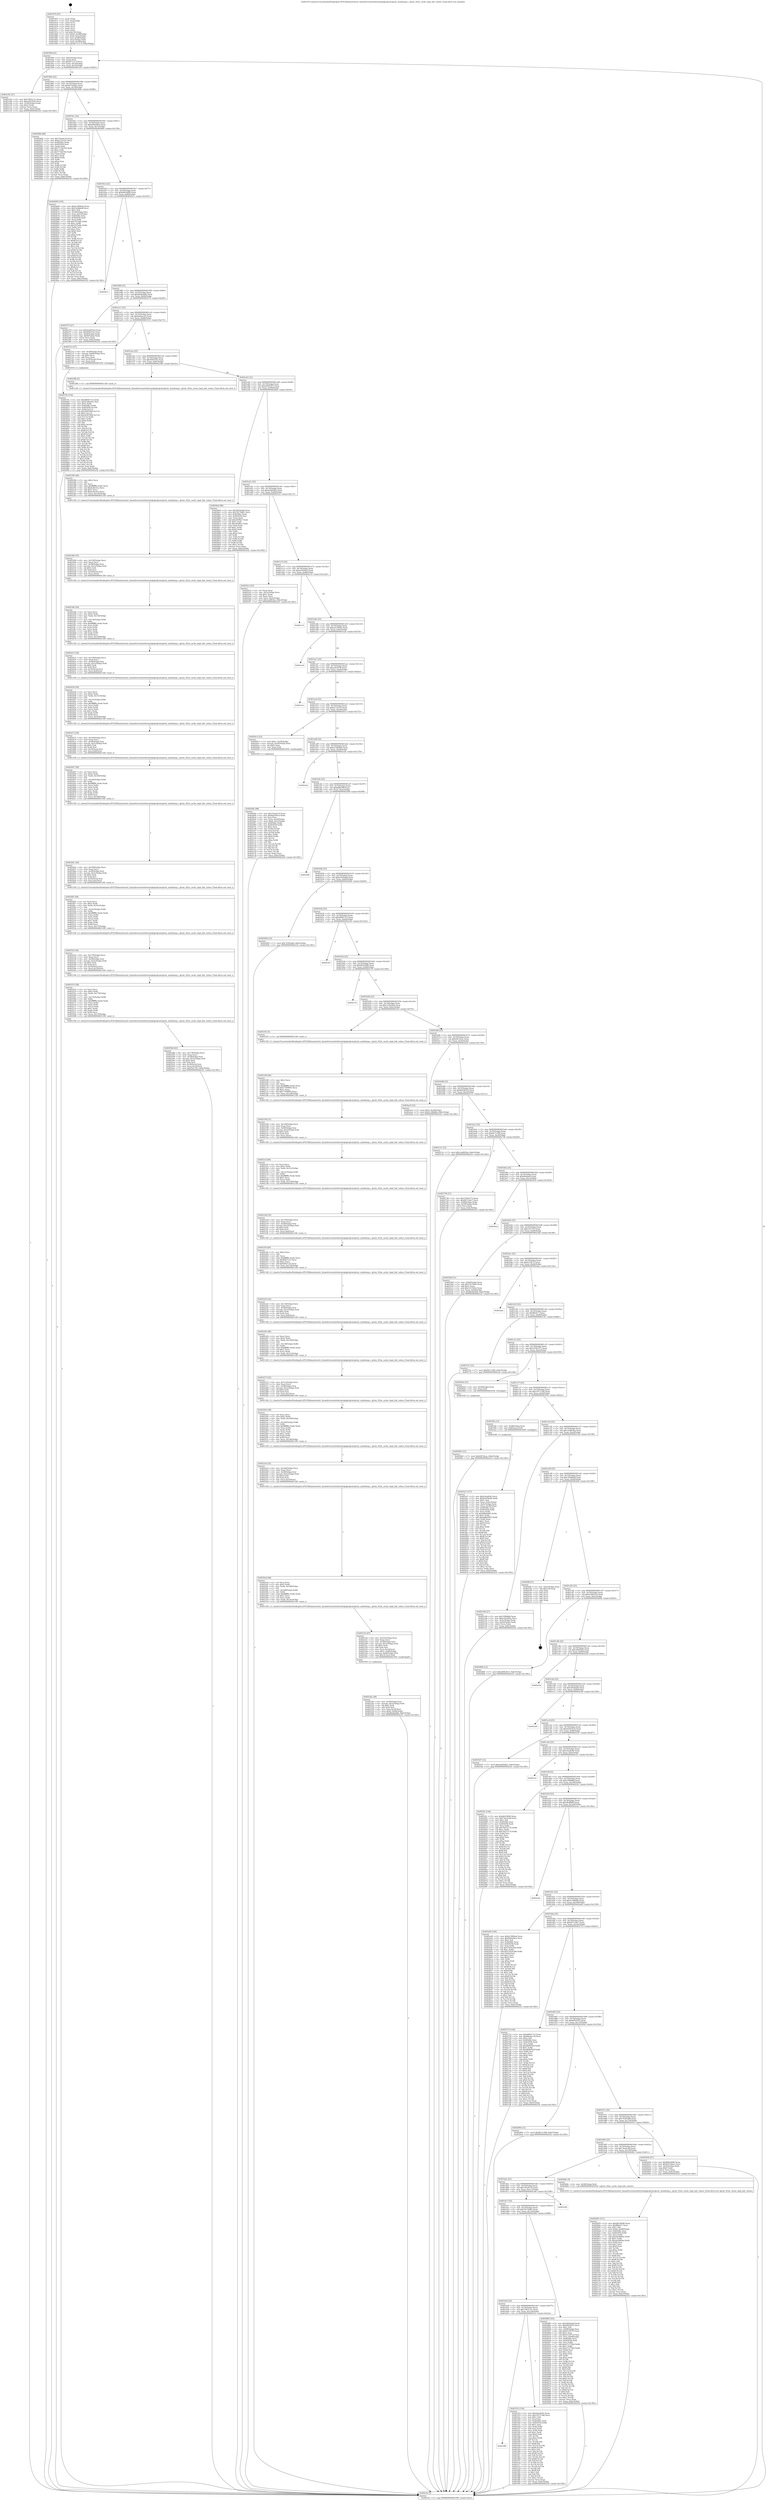 digraph "0x401970" {
  label = "0x401970 (/mnt/c/Users/mathe/Desktop/tcc/POCII/binaries/extr_linuxdriversnetethernetqlogicqlcnicqlcnic_minidump.c_qlcnic_83xx_cache_tmpl_hdr_values_Final-ollvm.out::main(0))"
  labelloc = "t"
  node[shape=record]

  Entry [label="",width=0.3,height=0.3,shape=circle,fillcolor=black,style=filled]
  "0x40199f" [label="{
     0x40199f [23]\l
     | [instrs]\l
     &nbsp;&nbsp;0x40199f \<+3\>: mov -0x6c(%rbp),%eax\l
     &nbsp;&nbsp;0x4019a2 \<+2\>: mov %eax,%ecx\l
     &nbsp;&nbsp;0x4019a4 \<+6\>: sub $0x8271c17f,%ecx\l
     &nbsp;&nbsp;0x4019aa \<+3\>: mov %eax,-0x70(%rbp)\l
     &nbsp;&nbsp;0x4019ad \<+3\>: mov %ecx,-0x74(%rbp)\l
     &nbsp;&nbsp;0x4019b0 \<+6\>: je 0000000000401e03 \<main+0x493\>\l
  }"]
  "0x401e03" [label="{
     0x401e03 [27]\l
     | [instrs]\l
     &nbsp;&nbsp;0x401e03 \<+5\>: mov $0x7d631c1c,%eax\l
     &nbsp;&nbsp;0x401e08 \<+5\>: mov $0xac833f34,%ecx\l
     &nbsp;&nbsp;0x401e0d \<+3\>: mov -0x34(%rbp),%edx\l
     &nbsp;&nbsp;0x401e10 \<+3\>: cmp $0x2,%edx\l
     &nbsp;&nbsp;0x401e13 \<+3\>: cmovne %ecx,%eax\l
     &nbsp;&nbsp;0x401e16 \<+3\>: mov %eax,-0x6c(%rbp)\l
     &nbsp;&nbsp;0x401e19 \<+5\>: jmp 0000000000402cf2 \<main+0x1382\>\l
  }"]
  "0x4019b6" [label="{
     0x4019b6 [22]\l
     | [instrs]\l
     &nbsp;&nbsp;0x4019b6 \<+5\>: jmp 00000000004019bb \<main+0x4b\>\l
     &nbsp;&nbsp;0x4019bb \<+3\>: mov -0x70(%rbp),%eax\l
     &nbsp;&nbsp;0x4019be \<+5\>: sub $0x83724da1,%eax\l
     &nbsp;&nbsp;0x4019c3 \<+3\>: mov %eax,-0x78(%rbp)\l
     &nbsp;&nbsp;0x4019c6 \<+6\>: je 000000000040206b \<main+0x6fb\>\l
  }"]
  "0x402cf2" [label="{
     0x402cf2 [5]\l
     | [instrs]\l
     &nbsp;&nbsp;0x402cf2 \<+5\>: jmp 000000000040199f \<main+0x2f\>\l
  }"]
  "0x401970" [label="{
     0x401970 [47]\l
     | [instrs]\l
     &nbsp;&nbsp;0x401970 \<+1\>: push %rbp\l
     &nbsp;&nbsp;0x401971 \<+3\>: mov %rsp,%rbp\l
     &nbsp;&nbsp;0x401974 \<+2\>: push %r15\l
     &nbsp;&nbsp;0x401976 \<+2\>: push %r14\l
     &nbsp;&nbsp;0x401978 \<+2\>: push %r13\l
     &nbsp;&nbsp;0x40197a \<+2\>: push %r12\l
     &nbsp;&nbsp;0x40197c \<+1\>: push %rbx\l
     &nbsp;&nbsp;0x40197d \<+7\>: sub $0x158,%rsp\l
     &nbsp;&nbsp;0x401984 \<+7\>: movl $0x0,-0x38(%rbp)\l
     &nbsp;&nbsp;0x40198b \<+3\>: mov %edi,-0x3c(%rbp)\l
     &nbsp;&nbsp;0x40198e \<+4\>: mov %rsi,-0x48(%rbp)\l
     &nbsp;&nbsp;0x401992 \<+3\>: mov -0x3c(%rbp),%edi\l
     &nbsp;&nbsp;0x401995 \<+3\>: mov %edi,-0x34(%rbp)\l
     &nbsp;&nbsp;0x401998 \<+7\>: movl $0x8271c17f,-0x6c(%rbp)\l
  }"]
  Exit [label="",width=0.3,height=0.3,shape=circle,fillcolor=black,style=filled,peripheries=2]
  "0x40206b" [label="{
     0x40206b [88]\l
     | [instrs]\l
     &nbsp;&nbsp;0x40206b \<+5\>: mov $0x74eedc7d,%eax\l
     &nbsp;&nbsp;0x402070 \<+5\>: mov $0xb133cf33,%ecx\l
     &nbsp;&nbsp;0x402075 \<+7\>: mov 0x40506c,%edx\l
     &nbsp;&nbsp;0x40207c \<+7\>: mov 0x405058,%esi\l
     &nbsp;&nbsp;0x402083 \<+2\>: mov %edx,%edi\l
     &nbsp;&nbsp;0x402085 \<+6\>: add $0x771db7b4,%edi\l
     &nbsp;&nbsp;0x40208b \<+3\>: sub $0x1,%edi\l
     &nbsp;&nbsp;0x40208e \<+6\>: sub $0x771db7b4,%edi\l
     &nbsp;&nbsp;0x402094 \<+3\>: imul %edi,%edx\l
     &nbsp;&nbsp;0x402097 \<+3\>: and $0x1,%edx\l
     &nbsp;&nbsp;0x40209a \<+3\>: cmp $0x0,%edx\l
     &nbsp;&nbsp;0x40209d \<+4\>: sete %r8b\l
     &nbsp;&nbsp;0x4020a1 \<+3\>: cmp $0xa,%esi\l
     &nbsp;&nbsp;0x4020a4 \<+4\>: setl %r9b\l
     &nbsp;&nbsp;0x4020a8 \<+3\>: mov %r8b,%r10b\l
     &nbsp;&nbsp;0x4020ab \<+3\>: and %r9b,%r10b\l
     &nbsp;&nbsp;0x4020ae \<+3\>: xor %r9b,%r8b\l
     &nbsp;&nbsp;0x4020b1 \<+3\>: or %r8b,%r10b\l
     &nbsp;&nbsp;0x4020b4 \<+4\>: test $0x1,%r10b\l
     &nbsp;&nbsp;0x4020b8 \<+3\>: cmovne %ecx,%eax\l
     &nbsp;&nbsp;0x4020bb \<+3\>: mov %eax,-0x6c(%rbp)\l
     &nbsp;&nbsp;0x4020be \<+5\>: jmp 0000000000402cf2 \<main+0x1382\>\l
  }"]
  "0x4019cc" [label="{
     0x4019cc [22]\l
     | [instrs]\l
     &nbsp;&nbsp;0x4019cc \<+5\>: jmp 00000000004019d1 \<main+0x61\>\l
     &nbsp;&nbsp;0x4019d1 \<+3\>: mov -0x70(%rbp),%eax\l
     &nbsp;&nbsp;0x4019d4 \<+5\>: sub $0x840e04ea,%eax\l
     &nbsp;&nbsp;0x4019d9 \<+3\>: mov %eax,-0x7c(%rbp)\l
     &nbsp;&nbsp;0x4019dc \<+6\>: je 0000000000402b69 \<main+0x11f9\>\l
  }"]
  "0x4029b5" [label="{
     0x4029b5 [12]\l
     | [instrs]\l
     &nbsp;&nbsp;0x4029b5 \<+7\>: movl $0xf267dcac,-0x6c(%rbp)\l
     &nbsp;&nbsp;0x4029bc \<+5\>: jmp 0000000000402cf2 \<main+0x1382\>\l
  }"]
  "0x402b69" [label="{
     0x402b69 [150]\l
     | [instrs]\l
     &nbsp;&nbsp;0x402b69 \<+5\>: mov $0xb15806a6,%eax\l
     &nbsp;&nbsp;0x402b6e \<+5\>: mov $0x1b0ddb4f,%ecx\l
     &nbsp;&nbsp;0x402b73 \<+2\>: mov $0x1,%dl\l
     &nbsp;&nbsp;0x402b75 \<+3\>: mov -0x38(%rbp),%esi\l
     &nbsp;&nbsp;0x402b78 \<+3\>: mov %esi,-0x2c(%rbp)\l
     &nbsp;&nbsp;0x402b7b \<+7\>: mov 0x40506c,%esi\l
     &nbsp;&nbsp;0x402b82 \<+7\>: mov 0x405058,%edi\l
     &nbsp;&nbsp;0x402b89 \<+3\>: mov %esi,%r8d\l
     &nbsp;&nbsp;0x402b8c \<+7\>: add $0x707edfe,%r8d\l
     &nbsp;&nbsp;0x402b93 \<+4\>: sub $0x1,%r8d\l
     &nbsp;&nbsp;0x402b97 \<+7\>: sub $0x707edfe,%r8d\l
     &nbsp;&nbsp;0x402b9e \<+4\>: imul %r8d,%esi\l
     &nbsp;&nbsp;0x402ba2 \<+3\>: and $0x1,%esi\l
     &nbsp;&nbsp;0x402ba5 \<+3\>: cmp $0x0,%esi\l
     &nbsp;&nbsp;0x402ba8 \<+4\>: sete %r9b\l
     &nbsp;&nbsp;0x402bac \<+3\>: cmp $0xa,%edi\l
     &nbsp;&nbsp;0x402baf \<+4\>: setl %r10b\l
     &nbsp;&nbsp;0x402bb3 \<+3\>: mov %r9b,%r11b\l
     &nbsp;&nbsp;0x402bb6 \<+4\>: xor $0xff,%r11b\l
     &nbsp;&nbsp;0x402bba \<+3\>: mov %r10b,%bl\l
     &nbsp;&nbsp;0x402bbd \<+3\>: xor $0xff,%bl\l
     &nbsp;&nbsp;0x402bc0 \<+3\>: xor $0x1,%dl\l
     &nbsp;&nbsp;0x402bc3 \<+3\>: mov %r11b,%r14b\l
     &nbsp;&nbsp;0x402bc6 \<+4\>: and $0xff,%r14b\l
     &nbsp;&nbsp;0x402bca \<+3\>: and %dl,%r9b\l
     &nbsp;&nbsp;0x402bcd \<+3\>: mov %bl,%r15b\l
     &nbsp;&nbsp;0x402bd0 \<+4\>: and $0xff,%r15b\l
     &nbsp;&nbsp;0x402bd4 \<+3\>: and %dl,%r10b\l
     &nbsp;&nbsp;0x402bd7 \<+3\>: or %r9b,%r14b\l
     &nbsp;&nbsp;0x402bda \<+3\>: or %r10b,%r15b\l
     &nbsp;&nbsp;0x402bdd \<+3\>: xor %r15b,%r14b\l
     &nbsp;&nbsp;0x402be0 \<+3\>: or %bl,%r11b\l
     &nbsp;&nbsp;0x402be3 \<+4\>: xor $0xff,%r11b\l
     &nbsp;&nbsp;0x402be7 \<+3\>: or $0x1,%dl\l
     &nbsp;&nbsp;0x402bea \<+3\>: and %dl,%r11b\l
     &nbsp;&nbsp;0x402bed \<+3\>: or %r11b,%r14b\l
     &nbsp;&nbsp;0x402bf0 \<+4\>: test $0x1,%r14b\l
     &nbsp;&nbsp;0x402bf4 \<+3\>: cmovne %ecx,%eax\l
     &nbsp;&nbsp;0x402bf7 \<+3\>: mov %eax,-0x6c(%rbp)\l
     &nbsp;&nbsp;0x402bfa \<+5\>: jmp 0000000000402cf2 \<main+0x1382\>\l
  }"]
  "0x4019e2" [label="{
     0x4019e2 [22]\l
     | [instrs]\l
     &nbsp;&nbsp;0x4019e2 \<+5\>: jmp 00000000004019e7 \<main+0x77\>\l
     &nbsp;&nbsp;0x4019e7 \<+3\>: mov -0x70(%rbp),%eax\l
     &nbsp;&nbsp;0x4019ea \<+5\>: sub $0x86b3d0f6,%eax\l
     &nbsp;&nbsp;0x4019ef \<+3\>: mov %eax,-0x80(%rbp)\l
     &nbsp;&nbsp;0x4019f2 \<+6\>: je 00000000004029c1 \<main+0x1051\>\l
  }"]
  "0x4027fe" [label="{
     0x4027fe [150]\l
     | [instrs]\l
     &nbsp;&nbsp;0x4027fe \<+5\>: mov $0xd80917e3,%edx\l
     &nbsp;&nbsp;0x402803 \<+5\>: mov $0x2548c6e5,%esi\l
     &nbsp;&nbsp;0x402808 \<+3\>: mov $0x1,%r8b\l
     &nbsp;&nbsp;0x40280b \<+8\>: mov 0x40506c,%r9d\l
     &nbsp;&nbsp;0x402813 \<+8\>: mov 0x405058,%r10d\l
     &nbsp;&nbsp;0x40281b \<+3\>: mov %r9d,%r11d\l
     &nbsp;&nbsp;0x40281e \<+7\>: sub $0x2f397846,%r11d\l
     &nbsp;&nbsp;0x402825 \<+4\>: sub $0x1,%r11d\l
     &nbsp;&nbsp;0x402829 \<+7\>: add $0x2f397846,%r11d\l
     &nbsp;&nbsp;0x402830 \<+4\>: imul %r11d,%r9d\l
     &nbsp;&nbsp;0x402834 \<+4\>: and $0x1,%r9d\l
     &nbsp;&nbsp;0x402838 \<+4\>: cmp $0x0,%r9d\l
     &nbsp;&nbsp;0x40283c \<+3\>: sete %bl\l
     &nbsp;&nbsp;0x40283f \<+4\>: cmp $0xa,%r10d\l
     &nbsp;&nbsp;0x402843 \<+4\>: setl %r14b\l
     &nbsp;&nbsp;0x402847 \<+3\>: mov %bl,%r15b\l
     &nbsp;&nbsp;0x40284a \<+4\>: xor $0xff,%r15b\l
     &nbsp;&nbsp;0x40284e \<+3\>: mov %r14b,%r12b\l
     &nbsp;&nbsp;0x402851 \<+4\>: xor $0xff,%r12b\l
     &nbsp;&nbsp;0x402855 \<+4\>: xor $0x1,%r8b\l
     &nbsp;&nbsp;0x402859 \<+3\>: mov %r15b,%r13b\l
     &nbsp;&nbsp;0x40285c \<+4\>: and $0xff,%r13b\l
     &nbsp;&nbsp;0x402860 \<+3\>: and %r8b,%bl\l
     &nbsp;&nbsp;0x402863 \<+3\>: mov %r12b,%al\l
     &nbsp;&nbsp;0x402866 \<+2\>: and $0xff,%al\l
     &nbsp;&nbsp;0x402868 \<+3\>: and %r8b,%r14b\l
     &nbsp;&nbsp;0x40286b \<+3\>: or %bl,%r13b\l
     &nbsp;&nbsp;0x40286e \<+3\>: or %r14b,%al\l
     &nbsp;&nbsp;0x402871 \<+3\>: xor %al,%r13b\l
     &nbsp;&nbsp;0x402874 \<+3\>: or %r12b,%r15b\l
     &nbsp;&nbsp;0x402877 \<+4\>: xor $0xff,%r15b\l
     &nbsp;&nbsp;0x40287b \<+4\>: or $0x1,%r8b\l
     &nbsp;&nbsp;0x40287f \<+3\>: and %r8b,%r15b\l
     &nbsp;&nbsp;0x402882 \<+3\>: or %r15b,%r13b\l
     &nbsp;&nbsp;0x402885 \<+4\>: test $0x1,%r13b\l
     &nbsp;&nbsp;0x402889 \<+3\>: cmovne %esi,%edx\l
     &nbsp;&nbsp;0x40288c \<+3\>: mov %edx,-0x6c(%rbp)\l
     &nbsp;&nbsp;0x40288f \<+5\>: jmp 0000000000402cf2 \<main+0x1382\>\l
  }"]
  "0x4029c1" [label="{
     0x4029c1\l
  }", style=dashed]
  "0x4019f8" [label="{
     0x4019f8 [25]\l
     | [instrs]\l
     &nbsp;&nbsp;0x4019f8 \<+5\>: jmp 00000000004019fd \<main+0x8d\>\l
     &nbsp;&nbsp;0x4019fd \<+3\>: mov -0x70(%rbp),%eax\l
     &nbsp;&nbsp;0x401a00 \<+5\>: sub $0x8bd4e8d6,%eax\l
     &nbsp;&nbsp;0x401a05 \<+6\>: mov %eax,-0x84(%rbp)\l
     &nbsp;&nbsp;0x401a0b \<+6\>: je 0000000000402370 \<main+0xa00\>\l
  }"]
  "0x402695" [label="{
     0x402695 [151]\l
     | [instrs]\l
     &nbsp;&nbsp;0x402695 \<+5\>: mov $0xdbf19b96,%eax\l
     &nbsp;&nbsp;0x40269a \<+5\>: mov $0xffde0c7,%ecx\l
     &nbsp;&nbsp;0x40269f \<+2\>: mov $0x1,%dl\l
     &nbsp;&nbsp;0x4026a1 \<+7\>: movl $0x0,-0x68(%rbp)\l
     &nbsp;&nbsp;0x4026a8 \<+7\>: mov 0x40506c,%esi\l
     &nbsp;&nbsp;0x4026af \<+8\>: mov 0x405058,%r8d\l
     &nbsp;&nbsp;0x4026b7 \<+3\>: mov %esi,%r9d\l
     &nbsp;&nbsp;0x4026ba \<+7\>: add $0xa4c08b9a,%r9d\l
     &nbsp;&nbsp;0x4026c1 \<+4\>: sub $0x1,%r9d\l
     &nbsp;&nbsp;0x4026c5 \<+7\>: sub $0xa4c08b9a,%r9d\l
     &nbsp;&nbsp;0x4026cc \<+4\>: imul %r9d,%esi\l
     &nbsp;&nbsp;0x4026d0 \<+3\>: and $0x1,%esi\l
     &nbsp;&nbsp;0x4026d3 \<+3\>: cmp $0x0,%esi\l
     &nbsp;&nbsp;0x4026d6 \<+4\>: sete %r10b\l
     &nbsp;&nbsp;0x4026da \<+4\>: cmp $0xa,%r8d\l
     &nbsp;&nbsp;0x4026de \<+4\>: setl %r11b\l
     &nbsp;&nbsp;0x4026e2 \<+3\>: mov %r10b,%bl\l
     &nbsp;&nbsp;0x4026e5 \<+3\>: xor $0xff,%bl\l
     &nbsp;&nbsp;0x4026e8 \<+3\>: mov %r11b,%r14b\l
     &nbsp;&nbsp;0x4026eb \<+4\>: xor $0xff,%r14b\l
     &nbsp;&nbsp;0x4026ef \<+3\>: xor $0x1,%dl\l
     &nbsp;&nbsp;0x4026f2 \<+3\>: mov %bl,%r15b\l
     &nbsp;&nbsp;0x4026f5 \<+4\>: and $0xff,%r15b\l
     &nbsp;&nbsp;0x4026f9 \<+3\>: and %dl,%r10b\l
     &nbsp;&nbsp;0x4026fc \<+3\>: mov %r14b,%r12b\l
     &nbsp;&nbsp;0x4026ff \<+4\>: and $0xff,%r12b\l
     &nbsp;&nbsp;0x402703 \<+3\>: and %dl,%r11b\l
     &nbsp;&nbsp;0x402706 \<+3\>: or %r10b,%r15b\l
     &nbsp;&nbsp;0x402709 \<+3\>: or %r11b,%r12b\l
     &nbsp;&nbsp;0x40270c \<+3\>: xor %r12b,%r15b\l
     &nbsp;&nbsp;0x40270f \<+3\>: or %r14b,%bl\l
     &nbsp;&nbsp;0x402712 \<+3\>: xor $0xff,%bl\l
     &nbsp;&nbsp;0x402715 \<+3\>: or $0x1,%dl\l
     &nbsp;&nbsp;0x402718 \<+2\>: and %dl,%bl\l
     &nbsp;&nbsp;0x40271a \<+3\>: or %bl,%r15b\l
     &nbsp;&nbsp;0x40271d \<+4\>: test $0x1,%r15b\l
     &nbsp;&nbsp;0x402721 \<+3\>: cmovne %ecx,%eax\l
     &nbsp;&nbsp;0x402724 \<+3\>: mov %eax,-0x6c(%rbp)\l
     &nbsp;&nbsp;0x402727 \<+5\>: jmp 0000000000402cf2 \<main+0x1382\>\l
  }"]
  "0x402370" [label="{
     0x402370 [27]\l
     | [instrs]\l
     &nbsp;&nbsp;0x402370 \<+5\>: mov $0x42e655c4,%eax\l
     &nbsp;&nbsp;0x402375 \<+5\>: mov $0x9581f1f2,%ecx\l
     &nbsp;&nbsp;0x40237a \<+3\>: mov -0x64(%rbp),%edx\l
     &nbsp;&nbsp;0x40237d \<+3\>: cmp -0x60(%rbp),%edx\l
     &nbsp;&nbsp;0x402380 \<+3\>: cmovl %ecx,%eax\l
     &nbsp;&nbsp;0x402383 \<+3\>: mov %eax,-0x6c(%rbp)\l
     &nbsp;&nbsp;0x402386 \<+5\>: jmp 0000000000402cf2 \<main+0x1382\>\l
  }"]
  "0x401a11" [label="{
     0x401a11 [25]\l
     | [instrs]\l
     &nbsp;&nbsp;0x401a11 \<+5\>: jmp 0000000000401a16 \<main+0xa6\>\l
     &nbsp;&nbsp;0x401a16 \<+3\>: mov -0x70(%rbp),%eax\l
     &nbsp;&nbsp;0x401a19 \<+5\>: sub $0x8debec18,%eax\l
     &nbsp;&nbsp;0x401a1e \<+6\>: mov %eax,-0x88(%rbp)\l
     &nbsp;&nbsp;0x401a24 \<+6\>: je 00000000004027e3 \<main+0xe73\>\l
  }"]
  "0x40258d" [label="{
     0x40258d [43]\l
     | [instrs]\l
     &nbsp;&nbsp;0x40258d \<+6\>: mov -0x178(%rbp),%ecx\l
     &nbsp;&nbsp;0x402593 \<+3\>: imul %eax,%ecx\l
     &nbsp;&nbsp;0x402596 \<+4\>: mov -0x58(%rbp),%rsi\l
     &nbsp;&nbsp;0x40259a \<+4\>: movslq -0x5c(%rbp),%rdi\l
     &nbsp;&nbsp;0x40259e \<+4\>: shl $0x5,%rdi\l
     &nbsp;&nbsp;0x4025a2 \<+3\>: add %rdi,%rsi\l
     &nbsp;&nbsp;0x4025a5 \<+4\>: mov 0x18(%rsi),%rsi\l
     &nbsp;&nbsp;0x4025a9 \<+3\>: mov %ecx,0x14(%rsi)\l
     &nbsp;&nbsp;0x4025ac \<+7\>: movl $0xf1b1763,-0x6c(%rbp)\l
     &nbsp;&nbsp;0x4025b3 \<+5\>: jmp 0000000000402cf2 \<main+0x1382\>\l
  }"]
  "0x4027e3" [label="{
     0x4027e3 [27]\l
     | [instrs]\l
     &nbsp;&nbsp;0x4027e3 \<+4\>: mov -0x58(%rbp),%rax\l
     &nbsp;&nbsp;0x4027e7 \<+4\>: movslq -0x68(%rbp),%rcx\l
     &nbsp;&nbsp;0x4027eb \<+4\>: shl $0x5,%rcx\l
     &nbsp;&nbsp;0x4027ef \<+3\>: add %rcx,%rax\l
     &nbsp;&nbsp;0x4027f2 \<+4\>: mov 0x18(%rax),%rax\l
     &nbsp;&nbsp;0x4027f6 \<+3\>: mov %rax,%rdi\l
     &nbsp;&nbsp;0x4027f9 \<+5\>: call 0000000000401030 \<free@plt\>\l
     | [calls]\l
     &nbsp;&nbsp;0x401030 \{1\} (unknown)\l
  }"]
  "0x401a2a" [label="{
     0x401a2a [25]\l
     | [instrs]\l
     &nbsp;&nbsp;0x401a2a \<+5\>: jmp 0000000000401a2f \<main+0xbf\>\l
     &nbsp;&nbsp;0x401a2f \<+3\>: mov -0x70(%rbp),%eax\l
     &nbsp;&nbsp;0x401a32 \<+5\>: sub $0x9581f1f2,%eax\l
     &nbsp;&nbsp;0x401a37 \<+6\>: mov %eax,-0x8c(%rbp)\l
     &nbsp;&nbsp;0x401a3d \<+6\>: je 000000000040238b \<main+0xa1b\>\l
  }"]
  "0x402553" [label="{
     0x402553 [58]\l
     | [instrs]\l
     &nbsp;&nbsp;0x402553 \<+2\>: xor %ecx,%ecx\l
     &nbsp;&nbsp;0x402555 \<+5\>: mov $0x2,%edx\l
     &nbsp;&nbsp;0x40255a \<+6\>: mov %edx,-0x174(%rbp)\l
     &nbsp;&nbsp;0x402560 \<+1\>: cltd\l
     &nbsp;&nbsp;0x402561 \<+7\>: mov -0x174(%rbp),%r8d\l
     &nbsp;&nbsp;0x402568 \<+3\>: idiv %r8d\l
     &nbsp;&nbsp;0x40256b \<+6\>: imul $0xfffffffe,%edx,%edx\l
     &nbsp;&nbsp;0x402571 \<+3\>: mov %ecx,%r9d\l
     &nbsp;&nbsp;0x402574 \<+3\>: sub %edx,%r9d\l
     &nbsp;&nbsp;0x402577 \<+2\>: mov %ecx,%edx\l
     &nbsp;&nbsp;0x402579 \<+3\>: sub $0x1,%edx\l
     &nbsp;&nbsp;0x40257c \<+3\>: add %edx,%r9d\l
     &nbsp;&nbsp;0x40257f \<+3\>: sub %r9d,%ecx\l
     &nbsp;&nbsp;0x402582 \<+6\>: mov %ecx,-0x178(%rbp)\l
     &nbsp;&nbsp;0x402588 \<+5\>: call 0000000000401160 \<next_i\>\l
     | [calls]\l
     &nbsp;&nbsp;0x401160 \{1\} (/mnt/c/Users/mathe/Desktop/tcc/POCII/binaries/extr_linuxdriversnetethernetqlogicqlcnicqlcnic_minidump.c_qlcnic_83xx_cache_tmpl_hdr_values_Final-ollvm.out::next_i)\l
  }"]
  "0x40238b" [label="{
     0x40238b [5]\l
     | [instrs]\l
     &nbsp;&nbsp;0x40238b \<+5\>: call 0000000000401160 \<next_i\>\l
     | [calls]\l
     &nbsp;&nbsp;0x401160 \{1\} (/mnt/c/Users/mathe/Desktop/tcc/POCII/binaries/extr_linuxdriversnetethernetqlogicqlcnicqlcnic_minidump.c_qlcnic_83xx_cache_tmpl_hdr_values_Final-ollvm.out::next_i)\l
  }"]
  "0x401a43" [label="{
     0x401a43 [25]\l
     | [instrs]\l
     &nbsp;&nbsp;0x401a43 \<+5\>: jmp 0000000000401a48 \<main+0xd8\>\l
     &nbsp;&nbsp;0x401a48 \<+3\>: mov -0x70(%rbp),%eax\l
     &nbsp;&nbsp;0x401a4b \<+5\>: sub $0xa0941627,%eax\l
     &nbsp;&nbsp;0x401a50 \<+6\>: mov %eax,-0x90(%rbp)\l
     &nbsp;&nbsp;0x401a56 \<+6\>: je 00000000004028a0 \<main+0xf30\>\l
  }"]
  "0x40252f" [label="{
     0x40252f [36]\l
     | [instrs]\l
     &nbsp;&nbsp;0x40252f \<+6\>: mov -0x170(%rbp),%ecx\l
     &nbsp;&nbsp;0x402535 \<+3\>: imul %eax,%ecx\l
     &nbsp;&nbsp;0x402538 \<+4\>: mov -0x58(%rbp),%rsi\l
     &nbsp;&nbsp;0x40253c \<+4\>: movslq -0x5c(%rbp),%rdi\l
     &nbsp;&nbsp;0x402540 \<+4\>: shl $0x5,%rdi\l
     &nbsp;&nbsp;0x402544 \<+3\>: add %rdi,%rsi\l
     &nbsp;&nbsp;0x402547 \<+4\>: mov 0x18(%rsi),%rsi\l
     &nbsp;&nbsp;0x40254b \<+3\>: mov %ecx,0x10(%rsi)\l
     &nbsp;&nbsp;0x40254e \<+5\>: call 0000000000401160 \<next_i\>\l
     | [calls]\l
     &nbsp;&nbsp;0x401160 \{1\} (/mnt/c/Users/mathe/Desktop/tcc/POCII/binaries/extr_linuxdriversnetethernetqlogicqlcnicqlcnic_minidump.c_qlcnic_83xx_cache_tmpl_hdr_values_Final-ollvm.out::next_i)\l
  }"]
  "0x4028a0" [label="{
     0x4028a0 [88]\l
     | [instrs]\l
     &nbsp;&nbsp;0x4028a0 \<+5\>: mov $0x3fd3da4d,%eax\l
     &nbsp;&nbsp;0x4028a5 \<+5\>: mov $0x76c74d81,%ecx\l
     &nbsp;&nbsp;0x4028aa \<+7\>: mov 0x40506c,%edx\l
     &nbsp;&nbsp;0x4028b1 \<+7\>: mov 0x405058,%esi\l
     &nbsp;&nbsp;0x4028b8 \<+2\>: mov %edx,%edi\l
     &nbsp;&nbsp;0x4028ba \<+6\>: add $0xe93f8a7,%edi\l
     &nbsp;&nbsp;0x4028c0 \<+3\>: sub $0x1,%edi\l
     &nbsp;&nbsp;0x4028c3 \<+6\>: sub $0xe93f8a7,%edi\l
     &nbsp;&nbsp;0x4028c9 \<+3\>: imul %edi,%edx\l
     &nbsp;&nbsp;0x4028cc \<+3\>: and $0x1,%edx\l
     &nbsp;&nbsp;0x4028cf \<+3\>: cmp $0x0,%edx\l
     &nbsp;&nbsp;0x4028d2 \<+4\>: sete %r8b\l
     &nbsp;&nbsp;0x4028d6 \<+3\>: cmp $0xa,%esi\l
     &nbsp;&nbsp;0x4028d9 \<+4\>: setl %r9b\l
     &nbsp;&nbsp;0x4028dd \<+3\>: mov %r8b,%r10b\l
     &nbsp;&nbsp;0x4028e0 \<+3\>: and %r9b,%r10b\l
     &nbsp;&nbsp;0x4028e3 \<+3\>: xor %r9b,%r8b\l
     &nbsp;&nbsp;0x4028e6 \<+3\>: or %r8b,%r10b\l
     &nbsp;&nbsp;0x4028e9 \<+4\>: test $0x1,%r10b\l
     &nbsp;&nbsp;0x4028ed \<+3\>: cmovne %ecx,%eax\l
     &nbsp;&nbsp;0x4028f0 \<+3\>: mov %eax,-0x6c(%rbp)\l
     &nbsp;&nbsp;0x4028f3 \<+5\>: jmp 0000000000402cf2 \<main+0x1382\>\l
  }"]
  "0x401a5c" [label="{
     0x401a5c [25]\l
     | [instrs]\l
     &nbsp;&nbsp;0x401a5c \<+5\>: jmp 0000000000401a61 \<main+0xf1\>\l
     &nbsp;&nbsp;0x401a61 \<+3\>: mov -0x70(%rbp),%eax\l
     &nbsp;&nbsp;0x401a64 \<+5\>: sub $0xa0a85b62,%eax\l
     &nbsp;&nbsp;0x401a69 \<+6\>: mov %eax,-0x94(%rbp)\l
     &nbsp;&nbsp;0x401a6f \<+6\>: je 00000000004025e3 \<main+0xc73\>\l
  }"]
  "0x4024f5" [label="{
     0x4024f5 [58]\l
     | [instrs]\l
     &nbsp;&nbsp;0x4024f5 \<+2\>: xor %ecx,%ecx\l
     &nbsp;&nbsp;0x4024f7 \<+5\>: mov $0x2,%edx\l
     &nbsp;&nbsp;0x4024fc \<+6\>: mov %edx,-0x16c(%rbp)\l
     &nbsp;&nbsp;0x402502 \<+1\>: cltd\l
     &nbsp;&nbsp;0x402503 \<+7\>: mov -0x16c(%rbp),%r8d\l
     &nbsp;&nbsp;0x40250a \<+3\>: idiv %r8d\l
     &nbsp;&nbsp;0x40250d \<+6\>: imul $0xfffffffe,%edx,%edx\l
     &nbsp;&nbsp;0x402513 \<+3\>: mov %ecx,%r9d\l
     &nbsp;&nbsp;0x402516 \<+3\>: sub %edx,%r9d\l
     &nbsp;&nbsp;0x402519 \<+2\>: mov %ecx,%edx\l
     &nbsp;&nbsp;0x40251b \<+3\>: sub $0x1,%edx\l
     &nbsp;&nbsp;0x40251e \<+3\>: add %edx,%r9d\l
     &nbsp;&nbsp;0x402521 \<+3\>: sub %r9d,%ecx\l
     &nbsp;&nbsp;0x402524 \<+6\>: mov %ecx,-0x170(%rbp)\l
     &nbsp;&nbsp;0x40252a \<+5\>: call 0000000000401160 \<next_i\>\l
     | [calls]\l
     &nbsp;&nbsp;0x401160 \{1\} (/mnt/c/Users/mathe/Desktop/tcc/POCII/binaries/extr_linuxdriversnetethernetqlogicqlcnicqlcnic_minidump.c_qlcnic_83xx_cache_tmpl_hdr_values_Final-ollvm.out::next_i)\l
  }"]
  "0x4025e3" [label="{
     0x4025e3 [25]\l
     | [instrs]\l
     &nbsp;&nbsp;0x4025e3 \<+2\>: xor %eax,%eax\l
     &nbsp;&nbsp;0x4025e5 \<+3\>: mov -0x5c(%rbp),%ecx\l
     &nbsp;&nbsp;0x4025e8 \<+3\>: sub $0x1,%eax\l
     &nbsp;&nbsp;0x4025eb \<+2\>: sub %eax,%ecx\l
     &nbsp;&nbsp;0x4025ed \<+3\>: mov %ecx,-0x5c(%rbp)\l
     &nbsp;&nbsp;0x4025f0 \<+7\>: movl $0x1ae8834a,-0x6c(%rbp)\l
     &nbsp;&nbsp;0x4025f7 \<+5\>: jmp 0000000000402cf2 \<main+0x1382\>\l
  }"]
  "0x401a75" [label="{
     0x401a75 [25]\l
     | [instrs]\l
     &nbsp;&nbsp;0x401a75 \<+5\>: jmp 0000000000401a7a \<main+0x10a\>\l
     &nbsp;&nbsp;0x401a7a \<+3\>: mov -0x70(%rbp),%eax\l
     &nbsp;&nbsp;0x401a7d \<+5\>: sub $0xa505001f,%eax\l
     &nbsp;&nbsp;0x401a82 \<+6\>: mov %eax,-0x98(%rbp)\l
     &nbsp;&nbsp;0x401a88 \<+6\>: je 0000000000402c14 \<main+0x12a4\>\l
  }"]
  "0x4024d1" [label="{
     0x4024d1 [36]\l
     | [instrs]\l
     &nbsp;&nbsp;0x4024d1 \<+6\>: mov -0x168(%rbp),%ecx\l
     &nbsp;&nbsp;0x4024d7 \<+3\>: imul %eax,%ecx\l
     &nbsp;&nbsp;0x4024da \<+4\>: mov -0x58(%rbp),%rsi\l
     &nbsp;&nbsp;0x4024de \<+4\>: movslq -0x5c(%rbp),%rdi\l
     &nbsp;&nbsp;0x4024e2 \<+4\>: shl $0x5,%rdi\l
     &nbsp;&nbsp;0x4024e6 \<+3\>: add %rdi,%rsi\l
     &nbsp;&nbsp;0x4024e9 \<+4\>: mov 0x18(%rsi),%rsi\l
     &nbsp;&nbsp;0x4024ed \<+3\>: mov %ecx,0xc(%rsi)\l
     &nbsp;&nbsp;0x4024f0 \<+5\>: call 0000000000401160 \<next_i\>\l
     | [calls]\l
     &nbsp;&nbsp;0x401160 \{1\} (/mnt/c/Users/mathe/Desktop/tcc/POCII/binaries/extr_linuxdriversnetethernetqlogicqlcnicqlcnic_minidump.c_qlcnic_83xx_cache_tmpl_hdr_values_Final-ollvm.out::next_i)\l
  }"]
  "0x402c14" [label="{
     0x402c14\l
  }", style=dashed]
  "0x401a8e" [label="{
     0x401a8e [25]\l
     | [instrs]\l
     &nbsp;&nbsp;0x401a8e \<+5\>: jmp 0000000000401a93 \<main+0x123\>\l
     &nbsp;&nbsp;0x401a93 \<+3\>: mov -0x70(%rbp),%eax\l
     &nbsp;&nbsp;0x401a96 \<+5\>: sub $0xa5a79045,%eax\l
     &nbsp;&nbsp;0x401a9b \<+6\>: mov %eax,-0x9c(%rbp)\l
     &nbsp;&nbsp;0x401aa1 \<+6\>: je 0000000000401ea4 \<main+0x534\>\l
  }"]
  "0x402497" [label="{
     0x402497 [58]\l
     | [instrs]\l
     &nbsp;&nbsp;0x402497 \<+2\>: xor %ecx,%ecx\l
     &nbsp;&nbsp;0x402499 \<+5\>: mov $0x2,%edx\l
     &nbsp;&nbsp;0x40249e \<+6\>: mov %edx,-0x164(%rbp)\l
     &nbsp;&nbsp;0x4024a4 \<+1\>: cltd\l
     &nbsp;&nbsp;0x4024a5 \<+7\>: mov -0x164(%rbp),%r8d\l
     &nbsp;&nbsp;0x4024ac \<+3\>: idiv %r8d\l
     &nbsp;&nbsp;0x4024af \<+6\>: imul $0xfffffffe,%edx,%edx\l
     &nbsp;&nbsp;0x4024b5 \<+3\>: mov %ecx,%r9d\l
     &nbsp;&nbsp;0x4024b8 \<+3\>: sub %edx,%r9d\l
     &nbsp;&nbsp;0x4024bb \<+2\>: mov %ecx,%edx\l
     &nbsp;&nbsp;0x4024bd \<+3\>: sub $0x1,%edx\l
     &nbsp;&nbsp;0x4024c0 \<+3\>: add %edx,%r9d\l
     &nbsp;&nbsp;0x4024c3 \<+3\>: sub %r9d,%ecx\l
     &nbsp;&nbsp;0x4024c6 \<+6\>: mov %ecx,-0x168(%rbp)\l
     &nbsp;&nbsp;0x4024cc \<+5\>: call 0000000000401160 \<next_i\>\l
     | [calls]\l
     &nbsp;&nbsp;0x401160 \{1\} (/mnt/c/Users/mathe/Desktop/tcc/POCII/binaries/extr_linuxdriversnetethernetqlogicqlcnicqlcnic_minidump.c_qlcnic_83xx_cache_tmpl_hdr_values_Final-ollvm.out::next_i)\l
  }"]
  "0x401ea4" [label="{
     0x401ea4\l
  }", style=dashed]
  "0x401aa7" [label="{
     0x401aa7 [25]\l
     | [instrs]\l
     &nbsp;&nbsp;0x401aa7 \<+5\>: jmp 0000000000401aac \<main+0x13c\>\l
     &nbsp;&nbsp;0x401aac \<+3\>: mov -0x70(%rbp),%eax\l
     &nbsp;&nbsp;0x401aaf \<+5\>: sub $0xac833f34,%eax\l
     &nbsp;&nbsp;0x401ab4 \<+6\>: mov %eax,-0xa0(%rbp)\l
     &nbsp;&nbsp;0x401aba \<+6\>: je 0000000000401e1e \<main+0x4ae\>\l
  }"]
  "0x402473" [label="{
     0x402473 [36]\l
     | [instrs]\l
     &nbsp;&nbsp;0x402473 \<+6\>: mov -0x160(%rbp),%ecx\l
     &nbsp;&nbsp;0x402479 \<+3\>: imul %eax,%ecx\l
     &nbsp;&nbsp;0x40247c \<+4\>: mov -0x58(%rbp),%rsi\l
     &nbsp;&nbsp;0x402480 \<+4\>: movslq -0x5c(%rbp),%rdi\l
     &nbsp;&nbsp;0x402484 \<+4\>: shl $0x5,%rdi\l
     &nbsp;&nbsp;0x402488 \<+3\>: add %rdi,%rsi\l
     &nbsp;&nbsp;0x40248b \<+4\>: mov 0x18(%rsi),%rsi\l
     &nbsp;&nbsp;0x40248f \<+3\>: mov %ecx,0x8(%rsi)\l
     &nbsp;&nbsp;0x402492 \<+5\>: call 0000000000401160 \<next_i\>\l
     | [calls]\l
     &nbsp;&nbsp;0x401160 \{1\} (/mnt/c/Users/mathe/Desktop/tcc/POCII/binaries/extr_linuxdriversnetethernetqlogicqlcnicqlcnic_minidump.c_qlcnic_83xx_cache_tmpl_hdr_values_Final-ollvm.out::next_i)\l
  }"]
  "0x401e1e" [label="{
     0x401e1e\l
  }", style=dashed]
  "0x401ac0" [label="{
     0x401ac0 [25]\l
     | [instrs]\l
     &nbsp;&nbsp;0x401ac0 \<+5\>: jmp 0000000000401ac5 \<main+0x155\>\l
     &nbsp;&nbsp;0x401ac5 \<+3\>: mov -0x70(%rbp),%eax\l
     &nbsp;&nbsp;0x401ac8 \<+5\>: sub $0xb133cf33,%eax\l
     &nbsp;&nbsp;0x401acd \<+6\>: mov %eax,-0xa4(%rbp)\l
     &nbsp;&nbsp;0x401ad3 \<+6\>: je 00000000004020c3 \<main+0x753\>\l
  }"]
  "0x402439" [label="{
     0x402439 [58]\l
     | [instrs]\l
     &nbsp;&nbsp;0x402439 \<+2\>: xor %ecx,%ecx\l
     &nbsp;&nbsp;0x40243b \<+5\>: mov $0x2,%edx\l
     &nbsp;&nbsp;0x402440 \<+6\>: mov %edx,-0x15c(%rbp)\l
     &nbsp;&nbsp;0x402446 \<+1\>: cltd\l
     &nbsp;&nbsp;0x402447 \<+7\>: mov -0x15c(%rbp),%r8d\l
     &nbsp;&nbsp;0x40244e \<+3\>: idiv %r8d\l
     &nbsp;&nbsp;0x402451 \<+6\>: imul $0xfffffffe,%edx,%edx\l
     &nbsp;&nbsp;0x402457 \<+3\>: mov %ecx,%r9d\l
     &nbsp;&nbsp;0x40245a \<+3\>: sub %edx,%r9d\l
     &nbsp;&nbsp;0x40245d \<+2\>: mov %ecx,%edx\l
     &nbsp;&nbsp;0x40245f \<+3\>: sub $0x1,%edx\l
     &nbsp;&nbsp;0x402462 \<+3\>: add %edx,%r9d\l
     &nbsp;&nbsp;0x402465 \<+3\>: sub %r9d,%ecx\l
     &nbsp;&nbsp;0x402468 \<+6\>: mov %ecx,-0x160(%rbp)\l
     &nbsp;&nbsp;0x40246e \<+5\>: call 0000000000401160 \<next_i\>\l
     | [calls]\l
     &nbsp;&nbsp;0x401160 \{1\} (/mnt/c/Users/mathe/Desktop/tcc/POCII/binaries/extr_linuxdriversnetethernetqlogicqlcnicqlcnic_minidump.c_qlcnic_83xx_cache_tmpl_hdr_values_Final-ollvm.out::next_i)\l
  }"]
  "0x4020c3" [label="{
     0x4020c3 [23]\l
     | [instrs]\l
     &nbsp;&nbsp;0x4020c3 \<+7\>: movl $0x1,-0x50(%rbp)\l
     &nbsp;&nbsp;0x4020ca \<+4\>: movslq -0x50(%rbp),%rax\l
     &nbsp;&nbsp;0x4020ce \<+4\>: shl $0x5,%rax\l
     &nbsp;&nbsp;0x4020d2 \<+3\>: mov %rax,%rdi\l
     &nbsp;&nbsp;0x4020d5 \<+5\>: call 0000000000401050 \<malloc@plt\>\l
     | [calls]\l
     &nbsp;&nbsp;0x401050 \{1\} (unknown)\l
  }"]
  "0x401ad9" [label="{
     0x401ad9 [25]\l
     | [instrs]\l
     &nbsp;&nbsp;0x401ad9 \<+5\>: jmp 0000000000401ade \<main+0x16e\>\l
     &nbsp;&nbsp;0x401ade \<+3\>: mov -0x70(%rbp),%eax\l
     &nbsp;&nbsp;0x401ae1 \<+5\>: sub $0xb15806a6,%eax\l
     &nbsp;&nbsp;0x401ae6 \<+6\>: mov %eax,-0xa8(%rbp)\l
     &nbsp;&nbsp;0x401aec \<+6\>: je 0000000000402ceb \<main+0x137b\>\l
  }"]
  "0x402415" [label="{
     0x402415 [36]\l
     | [instrs]\l
     &nbsp;&nbsp;0x402415 \<+6\>: mov -0x158(%rbp),%ecx\l
     &nbsp;&nbsp;0x40241b \<+3\>: imul %eax,%ecx\l
     &nbsp;&nbsp;0x40241e \<+4\>: mov -0x58(%rbp),%rsi\l
     &nbsp;&nbsp;0x402422 \<+4\>: movslq -0x5c(%rbp),%rdi\l
     &nbsp;&nbsp;0x402426 \<+4\>: shl $0x5,%rdi\l
     &nbsp;&nbsp;0x40242a \<+3\>: add %rdi,%rsi\l
     &nbsp;&nbsp;0x40242d \<+4\>: mov 0x18(%rsi),%rsi\l
     &nbsp;&nbsp;0x402431 \<+3\>: mov %ecx,0x4(%rsi)\l
     &nbsp;&nbsp;0x402434 \<+5\>: call 0000000000401160 \<next_i\>\l
     | [calls]\l
     &nbsp;&nbsp;0x401160 \{1\} (/mnt/c/Users/mathe/Desktop/tcc/POCII/binaries/extr_linuxdriversnetethernetqlogicqlcnicqlcnic_minidump.c_qlcnic_83xx_cache_tmpl_hdr_values_Final-ollvm.out::next_i)\l
  }"]
  "0x402ceb" [label="{
     0x402ceb\l
  }", style=dashed]
  "0x401af2" [label="{
     0x401af2 [25]\l
     | [instrs]\l
     &nbsp;&nbsp;0x401af2 \<+5\>: jmp 0000000000401af7 \<main+0x187\>\l
     &nbsp;&nbsp;0x401af7 \<+3\>: mov -0x70(%rbp),%eax\l
     &nbsp;&nbsp;0x401afa \<+5\>: sub $0xb8f41f6f,%eax\l
     &nbsp;&nbsp;0x401aff \<+6\>: mov %eax,-0xac(%rbp)\l
     &nbsp;&nbsp;0x401b05 \<+6\>: je 0000000000401f08 \<main+0x598\>\l
  }"]
  "0x4023db" [label="{
     0x4023db [58]\l
     | [instrs]\l
     &nbsp;&nbsp;0x4023db \<+2\>: xor %ecx,%ecx\l
     &nbsp;&nbsp;0x4023dd \<+5\>: mov $0x2,%edx\l
     &nbsp;&nbsp;0x4023e2 \<+6\>: mov %edx,-0x154(%rbp)\l
     &nbsp;&nbsp;0x4023e8 \<+1\>: cltd\l
     &nbsp;&nbsp;0x4023e9 \<+7\>: mov -0x154(%rbp),%r8d\l
     &nbsp;&nbsp;0x4023f0 \<+3\>: idiv %r8d\l
     &nbsp;&nbsp;0x4023f3 \<+6\>: imul $0xfffffffe,%edx,%edx\l
     &nbsp;&nbsp;0x4023f9 \<+3\>: mov %ecx,%r9d\l
     &nbsp;&nbsp;0x4023fc \<+3\>: sub %edx,%r9d\l
     &nbsp;&nbsp;0x4023ff \<+2\>: mov %ecx,%edx\l
     &nbsp;&nbsp;0x402401 \<+3\>: sub $0x1,%edx\l
     &nbsp;&nbsp;0x402404 \<+3\>: add %edx,%r9d\l
     &nbsp;&nbsp;0x402407 \<+3\>: sub %r9d,%ecx\l
     &nbsp;&nbsp;0x40240a \<+6\>: mov %ecx,-0x158(%rbp)\l
     &nbsp;&nbsp;0x402410 \<+5\>: call 0000000000401160 \<next_i\>\l
     | [calls]\l
     &nbsp;&nbsp;0x401160 \{1\} (/mnt/c/Users/mathe/Desktop/tcc/POCII/binaries/extr_linuxdriversnetethernetqlogicqlcnicqlcnic_minidump.c_qlcnic_83xx_cache_tmpl_hdr_values_Final-ollvm.out::next_i)\l
  }"]
  "0x401f08" [label="{
     0x401f08\l
  }", style=dashed]
  "0x401b0b" [label="{
     0x401b0b [25]\l
     | [instrs]\l
     &nbsp;&nbsp;0x401b0b \<+5\>: jmp 0000000000401b10 \<main+0x1a0\>\l
     &nbsp;&nbsp;0x401b10 \<+3\>: mov -0x70(%rbp),%eax\l
     &nbsp;&nbsp;0x401b13 \<+5\>: sub $0xbc029add,%eax\l
     &nbsp;&nbsp;0x401b18 \<+6\>: mov %eax,-0xb0(%rbp)\l
     &nbsp;&nbsp;0x401b1e \<+6\>: je 0000000000402044 \<main+0x6d4\>\l
  }"]
  "0x4023b8" [label="{
     0x4023b8 [35]\l
     | [instrs]\l
     &nbsp;&nbsp;0x4023b8 \<+6\>: mov -0x150(%rbp),%ecx\l
     &nbsp;&nbsp;0x4023be \<+3\>: imul %eax,%ecx\l
     &nbsp;&nbsp;0x4023c1 \<+4\>: mov -0x58(%rbp),%rsi\l
     &nbsp;&nbsp;0x4023c5 \<+4\>: movslq -0x5c(%rbp),%rdi\l
     &nbsp;&nbsp;0x4023c9 \<+4\>: shl $0x5,%rdi\l
     &nbsp;&nbsp;0x4023cd \<+3\>: add %rdi,%rsi\l
     &nbsp;&nbsp;0x4023d0 \<+4\>: mov 0x18(%rsi),%rsi\l
     &nbsp;&nbsp;0x4023d4 \<+2\>: mov %ecx,(%rsi)\l
     &nbsp;&nbsp;0x4023d6 \<+5\>: call 0000000000401160 \<next_i\>\l
     | [calls]\l
     &nbsp;&nbsp;0x401160 \{1\} (/mnt/c/Users/mathe/Desktop/tcc/POCII/binaries/extr_linuxdriversnetethernetqlogicqlcnicqlcnic_minidump.c_qlcnic_83xx_cache_tmpl_hdr_values_Final-ollvm.out::next_i)\l
  }"]
  "0x402044" [label="{
     0x402044 [12]\l
     | [instrs]\l
     &nbsp;&nbsp;0x402044 \<+7\>: movl $0x70393a6d,-0x6c(%rbp)\l
     &nbsp;&nbsp;0x40204b \<+5\>: jmp 0000000000402cf2 \<main+0x1382\>\l
  }"]
  "0x401b24" [label="{
     0x401b24 [25]\l
     | [instrs]\l
     &nbsp;&nbsp;0x401b24 \<+5\>: jmp 0000000000401b29 \<main+0x1b9\>\l
     &nbsp;&nbsp;0x401b29 \<+3\>: mov -0x70(%rbp),%eax\l
     &nbsp;&nbsp;0x401b2c \<+5\>: sub $0xd80917e3,%eax\l
     &nbsp;&nbsp;0x401b31 \<+6\>: mov %eax,-0xb4(%rbp)\l
     &nbsp;&nbsp;0x401b37 \<+6\>: je 0000000000402c92 \<main+0x1322\>\l
  }"]
  "0x402390" [label="{
     0x402390 [40]\l
     | [instrs]\l
     &nbsp;&nbsp;0x402390 \<+5\>: mov $0x2,%ecx\l
     &nbsp;&nbsp;0x402395 \<+1\>: cltd\l
     &nbsp;&nbsp;0x402396 \<+2\>: idiv %ecx\l
     &nbsp;&nbsp;0x402398 \<+6\>: imul $0xfffffffe,%edx,%ecx\l
     &nbsp;&nbsp;0x40239e \<+6\>: sub $0xbc8a1fca,%ecx\l
     &nbsp;&nbsp;0x4023a4 \<+3\>: add $0x1,%ecx\l
     &nbsp;&nbsp;0x4023a7 \<+6\>: add $0xbc8a1fca,%ecx\l
     &nbsp;&nbsp;0x4023ad \<+6\>: mov %ecx,-0x150(%rbp)\l
     &nbsp;&nbsp;0x4023b3 \<+5\>: call 0000000000401160 \<next_i\>\l
     | [calls]\l
     &nbsp;&nbsp;0x401160 \{1\} (/mnt/c/Users/mathe/Desktop/tcc/POCII/binaries/extr_linuxdriversnetethernetqlogicqlcnicqlcnic_minidump.c_qlcnic_83xx_cache_tmpl_hdr_values_Final-ollvm.out::next_i)\l
  }"]
  "0x402c92" [label="{
     0x402c92\l
  }", style=dashed]
  "0x401b3d" [label="{
     0x401b3d [25]\l
     | [instrs]\l
     &nbsp;&nbsp;0x401b3d \<+5\>: jmp 0000000000401b42 \<main+0x1d2\>\l
     &nbsp;&nbsp;0x401b42 \<+3\>: mov -0x70(%rbp),%eax\l
     &nbsp;&nbsp;0x401b45 \<+5\>: sub $0xdbf19b96,%eax\l
     &nbsp;&nbsp;0x401b4a \<+6\>: mov %eax,-0xb8(%rbp)\l
     &nbsp;&nbsp;0x401b50 \<+6\>: je 0000000000402c76 \<main+0x1306\>\l
  }"]
  "0x40234a" [label="{
     0x40234a [38]\l
     | [instrs]\l
     &nbsp;&nbsp;0x40234a \<+4\>: mov -0x58(%rbp),%rsi\l
     &nbsp;&nbsp;0x40234e \<+4\>: movslq -0x5c(%rbp),%rdi\l
     &nbsp;&nbsp;0x402352 \<+4\>: shl $0x5,%rdi\l
     &nbsp;&nbsp;0x402356 \<+3\>: add %rdi,%rsi\l
     &nbsp;&nbsp;0x402359 \<+4\>: mov %rax,0x18(%rsi)\l
     &nbsp;&nbsp;0x40235d \<+7\>: movl $0x0,-0x64(%rbp)\l
     &nbsp;&nbsp;0x402364 \<+7\>: movl $0x8bd4e8d6,-0x6c(%rbp)\l
     &nbsp;&nbsp;0x40236b \<+5\>: jmp 0000000000402cf2 \<main+0x1382\>\l
  }"]
  "0x402c76" [label="{
     0x402c76\l
  }", style=dashed]
  "0x401b56" [label="{
     0x401b56 [25]\l
     | [instrs]\l
     &nbsp;&nbsp;0x401b56 \<+5\>: jmp 0000000000401b5b \<main+0x1eb\>\l
     &nbsp;&nbsp;0x401b5b \<+3\>: mov -0x70(%rbp),%eax\l
     &nbsp;&nbsp;0x401b5e \<+5\>: sub $0xe32b20ba,%eax\l
     &nbsp;&nbsp;0x401b63 \<+6\>: mov %eax,-0xbc(%rbp)\l
     &nbsp;&nbsp;0x401b69 \<+6\>: je 0000000000402163 \<main+0x7f3\>\l
  }"]
  "0x40231b" [label="{
     0x40231b [47]\l
     | [instrs]\l
     &nbsp;&nbsp;0x40231b \<+6\>: mov -0x14c(%rbp),%ecx\l
     &nbsp;&nbsp;0x402321 \<+3\>: imul %eax,%ecx\l
     &nbsp;&nbsp;0x402324 \<+4\>: mov -0x58(%rbp),%rsi\l
     &nbsp;&nbsp;0x402328 \<+4\>: movslq -0x5c(%rbp),%rdi\l
     &nbsp;&nbsp;0x40232c \<+4\>: shl $0x5,%rdi\l
     &nbsp;&nbsp;0x402330 \<+3\>: add %rdi,%rsi\l
     &nbsp;&nbsp;0x402333 \<+3\>: mov %ecx,0x14(%rsi)\l
     &nbsp;&nbsp;0x402336 \<+7\>: movl $0x1,-0x60(%rbp)\l
     &nbsp;&nbsp;0x40233d \<+4\>: movslq -0x60(%rbp),%rsi\l
     &nbsp;&nbsp;0x402341 \<+4\>: imul $0x18,%rsi,%rdi\l
     &nbsp;&nbsp;0x402345 \<+5\>: call 0000000000401050 \<malloc@plt\>\l
     | [calls]\l
     &nbsp;&nbsp;0x401050 \{1\} (unknown)\l
  }"]
  "0x402163" [label="{
     0x402163 [5]\l
     | [instrs]\l
     &nbsp;&nbsp;0x402163 \<+5\>: call 0000000000401160 \<next_i\>\l
     | [calls]\l
     &nbsp;&nbsp;0x401160 \{1\} (/mnt/c/Users/mathe/Desktop/tcc/POCII/binaries/extr_linuxdriversnetethernetqlogicqlcnicqlcnic_minidump.c_qlcnic_83xx_cache_tmpl_hdr_values_Final-ollvm.out::next_i)\l
  }"]
  "0x401b6f" [label="{
     0x401b6f [25]\l
     | [instrs]\l
     &nbsp;&nbsp;0x401b6f \<+5\>: jmp 0000000000401b74 \<main+0x204\>\l
     &nbsp;&nbsp;0x401b74 \<+3\>: mov -0x70(%rbp),%eax\l
     &nbsp;&nbsp;0x401b77 \<+5\>: sub $0xf267dcac,%eax\l
     &nbsp;&nbsp;0x401b7c \<+6\>: mov %eax,-0xc0(%rbp)\l
     &nbsp;&nbsp;0x401b82 \<+6\>: je 0000000000402ac6 \<main+0x1156\>\l
  }"]
  "0x4022ed" [label="{
     0x4022ed [46]\l
     | [instrs]\l
     &nbsp;&nbsp;0x4022ed \<+2\>: xor %ecx,%ecx\l
     &nbsp;&nbsp;0x4022ef \<+5\>: mov $0x2,%edx\l
     &nbsp;&nbsp;0x4022f4 \<+6\>: mov %edx,-0x148(%rbp)\l
     &nbsp;&nbsp;0x4022fa \<+1\>: cltd\l
     &nbsp;&nbsp;0x4022fb \<+7\>: mov -0x148(%rbp),%r8d\l
     &nbsp;&nbsp;0x402302 \<+3\>: idiv %r8d\l
     &nbsp;&nbsp;0x402305 \<+6\>: imul $0xfffffffe,%edx,%edx\l
     &nbsp;&nbsp;0x40230b \<+3\>: sub $0x1,%ecx\l
     &nbsp;&nbsp;0x40230e \<+2\>: sub %ecx,%edx\l
     &nbsp;&nbsp;0x402310 \<+6\>: mov %edx,-0x14c(%rbp)\l
     &nbsp;&nbsp;0x402316 \<+5\>: call 0000000000401160 \<next_i\>\l
     | [calls]\l
     &nbsp;&nbsp;0x401160 \{1\} (/mnt/c/Users/mathe/Desktop/tcc/POCII/binaries/extr_linuxdriversnetethernetqlogicqlcnicqlcnic_minidump.c_qlcnic_83xx_cache_tmpl_hdr_values_Final-ollvm.out::next_i)\l
  }"]
  "0x402ac6" [label="{
     0x402ac6 [19]\l
     | [instrs]\l
     &nbsp;&nbsp;0x402ac6 \<+7\>: movl $0x0,-0x38(%rbp)\l
     &nbsp;&nbsp;0x402acd \<+7\>: movl $0x5c346b84,-0x6c(%rbp)\l
     &nbsp;&nbsp;0x402ad4 \<+5\>: jmp 0000000000402cf2 \<main+0x1382\>\l
  }"]
  "0x401b88" [label="{
     0x401b88 [25]\l
     | [instrs]\l
     &nbsp;&nbsp;0x401b88 \<+5\>: jmp 0000000000401b8d \<main+0x21d\>\l
     &nbsp;&nbsp;0x401b8d \<+3\>: mov -0x70(%rbp),%eax\l
     &nbsp;&nbsp;0x401b90 \<+5\>: sub $0xf6a5841d,%eax\l
     &nbsp;&nbsp;0x401b95 \<+6\>: mov %eax,-0xc4(%rbp)\l
     &nbsp;&nbsp;0x401b9b \<+6\>: je 000000000040213c \<main+0x7cc\>\l
  }"]
  "0x4022cd" [label="{
     0x4022cd [32]\l
     | [instrs]\l
     &nbsp;&nbsp;0x4022cd \<+6\>: mov -0x144(%rbp),%ecx\l
     &nbsp;&nbsp;0x4022d3 \<+3\>: imul %eax,%ecx\l
     &nbsp;&nbsp;0x4022d6 \<+4\>: mov -0x58(%rbp),%rsi\l
     &nbsp;&nbsp;0x4022da \<+4\>: movslq -0x5c(%rbp),%rdi\l
     &nbsp;&nbsp;0x4022de \<+4\>: shl $0x5,%rdi\l
     &nbsp;&nbsp;0x4022e2 \<+3\>: add %rdi,%rsi\l
     &nbsp;&nbsp;0x4022e5 \<+3\>: mov %ecx,0x10(%rsi)\l
     &nbsp;&nbsp;0x4022e8 \<+5\>: call 0000000000401160 \<next_i\>\l
     | [calls]\l
     &nbsp;&nbsp;0x401160 \{1\} (/mnt/c/Users/mathe/Desktop/tcc/POCII/binaries/extr_linuxdriversnetethernetqlogicqlcnicqlcnic_minidump.c_qlcnic_83xx_cache_tmpl_hdr_values_Final-ollvm.out::next_i)\l
  }"]
  "0x40213c" [label="{
     0x40213c [12]\l
     | [instrs]\l
     &nbsp;&nbsp;0x40213c \<+7\>: movl $0x1ae8834a,-0x6c(%rbp)\l
     &nbsp;&nbsp;0x402143 \<+5\>: jmp 0000000000402cf2 \<main+0x1382\>\l
  }"]
  "0x401ba1" [label="{
     0x401ba1 [25]\l
     | [instrs]\l
     &nbsp;&nbsp;0x401ba1 \<+5\>: jmp 0000000000401ba6 \<main+0x236\>\l
     &nbsp;&nbsp;0x401ba6 \<+3\>: mov -0x70(%rbp),%eax\l
     &nbsp;&nbsp;0x401ba9 \<+5\>: sub $0xf9c7c399,%eax\l
     &nbsp;&nbsp;0x401bae \<+6\>: mov %eax,-0xc8(%rbp)\l
     &nbsp;&nbsp;0x401bb4 \<+6\>: je 0000000000402738 \<main+0xdc8\>\l
  }"]
  "0x402293" [label="{
     0x402293 [58]\l
     | [instrs]\l
     &nbsp;&nbsp;0x402293 \<+2\>: xor %ecx,%ecx\l
     &nbsp;&nbsp;0x402295 \<+5\>: mov $0x2,%edx\l
     &nbsp;&nbsp;0x40229a \<+6\>: mov %edx,-0x140(%rbp)\l
     &nbsp;&nbsp;0x4022a0 \<+1\>: cltd\l
     &nbsp;&nbsp;0x4022a1 \<+7\>: mov -0x140(%rbp),%r8d\l
     &nbsp;&nbsp;0x4022a8 \<+3\>: idiv %r8d\l
     &nbsp;&nbsp;0x4022ab \<+6\>: imul $0xfffffffe,%edx,%edx\l
     &nbsp;&nbsp;0x4022b1 \<+3\>: mov %ecx,%r9d\l
     &nbsp;&nbsp;0x4022b4 \<+3\>: sub %edx,%r9d\l
     &nbsp;&nbsp;0x4022b7 \<+2\>: mov %ecx,%edx\l
     &nbsp;&nbsp;0x4022b9 \<+3\>: sub $0x1,%edx\l
     &nbsp;&nbsp;0x4022bc \<+3\>: add %edx,%r9d\l
     &nbsp;&nbsp;0x4022bf \<+3\>: sub %r9d,%ecx\l
     &nbsp;&nbsp;0x4022c2 \<+6\>: mov %ecx,-0x144(%rbp)\l
     &nbsp;&nbsp;0x4022c8 \<+5\>: call 0000000000401160 \<next_i\>\l
     | [calls]\l
     &nbsp;&nbsp;0x401160 \{1\} (/mnt/c/Users/mathe/Desktop/tcc/POCII/binaries/extr_linuxdriversnetethernetqlogicqlcnicqlcnic_minidump.c_qlcnic_83xx_cache_tmpl_hdr_values_Final-ollvm.out::next_i)\l
  }"]
  "0x402738" [label="{
     0x402738 [27]\l
     | [instrs]\l
     &nbsp;&nbsp;0x402738 \<+5\>: mov $0x1939c573,%eax\l
     &nbsp;&nbsp;0x40273d \<+5\>: mov $0x667c3be7,%ecx\l
     &nbsp;&nbsp;0x402742 \<+3\>: mov -0x68(%rbp),%edx\l
     &nbsp;&nbsp;0x402745 \<+3\>: cmp -0x50(%rbp),%edx\l
     &nbsp;&nbsp;0x402748 \<+3\>: cmovl %ecx,%eax\l
     &nbsp;&nbsp;0x40274b \<+3\>: mov %eax,-0x6c(%rbp)\l
     &nbsp;&nbsp;0x40274e \<+5\>: jmp 0000000000402cf2 \<main+0x1382\>\l
  }"]
  "0x401bba" [label="{
     0x401bba [25]\l
     | [instrs]\l
     &nbsp;&nbsp;0x401bba \<+5\>: jmp 0000000000401bbf \<main+0x24f\>\l
     &nbsp;&nbsp;0x401bbf \<+3\>: mov -0x70(%rbp),%eax\l
     &nbsp;&nbsp;0x401bc2 \<+5\>: sub $0x66a4dab,%eax\l
     &nbsp;&nbsp;0x401bc7 \<+6\>: mov %eax,-0xcc(%rbp)\l
     &nbsp;&nbsp;0x401bcd \<+6\>: je 00000000004029cd \<main+0x105d\>\l
  }"]
  "0x402273" [label="{
     0x402273 [32]\l
     | [instrs]\l
     &nbsp;&nbsp;0x402273 \<+6\>: mov -0x13c(%rbp),%ecx\l
     &nbsp;&nbsp;0x402279 \<+3\>: imul %eax,%ecx\l
     &nbsp;&nbsp;0x40227c \<+4\>: mov -0x58(%rbp),%rsi\l
     &nbsp;&nbsp;0x402280 \<+4\>: movslq -0x5c(%rbp),%rdi\l
     &nbsp;&nbsp;0x402284 \<+4\>: shl $0x5,%rdi\l
     &nbsp;&nbsp;0x402288 \<+3\>: add %rdi,%rsi\l
     &nbsp;&nbsp;0x40228b \<+3\>: mov %ecx,0xc(%rsi)\l
     &nbsp;&nbsp;0x40228e \<+5\>: call 0000000000401160 \<next_i\>\l
     | [calls]\l
     &nbsp;&nbsp;0x401160 \{1\} (/mnt/c/Users/mathe/Desktop/tcc/POCII/binaries/extr_linuxdriversnetethernetqlogicqlcnicqlcnic_minidump.c_qlcnic_83xx_cache_tmpl_hdr_values_Final-ollvm.out::next_i)\l
  }"]
  "0x4029cd" [label="{
     0x4029cd\l
  }", style=dashed]
  "0x401bd3" [label="{
     0x401bd3 [25]\l
     | [instrs]\l
     &nbsp;&nbsp;0x401bd3 \<+5\>: jmp 0000000000401bd8 \<main+0x268\>\l
     &nbsp;&nbsp;0x401bd8 \<+3\>: mov -0x70(%rbp),%eax\l
     &nbsp;&nbsp;0x401bdb \<+5\>: sub $0xf1b1763,%eax\l
     &nbsp;&nbsp;0x401be0 \<+6\>: mov %eax,-0xd0(%rbp)\l
     &nbsp;&nbsp;0x401be6 \<+6\>: je 00000000004025b8 \<main+0xc48\>\l
  }"]
  "0x402245" [label="{
     0x402245 [46]\l
     | [instrs]\l
     &nbsp;&nbsp;0x402245 \<+2\>: xor %ecx,%ecx\l
     &nbsp;&nbsp;0x402247 \<+5\>: mov $0x2,%edx\l
     &nbsp;&nbsp;0x40224c \<+6\>: mov %edx,-0x138(%rbp)\l
     &nbsp;&nbsp;0x402252 \<+1\>: cltd\l
     &nbsp;&nbsp;0x402253 \<+7\>: mov -0x138(%rbp),%r8d\l
     &nbsp;&nbsp;0x40225a \<+3\>: idiv %r8d\l
     &nbsp;&nbsp;0x40225d \<+6\>: imul $0xfffffffe,%edx,%edx\l
     &nbsp;&nbsp;0x402263 \<+3\>: sub $0x1,%ecx\l
     &nbsp;&nbsp;0x402266 \<+2\>: sub %ecx,%edx\l
     &nbsp;&nbsp;0x402268 \<+6\>: mov %edx,-0x13c(%rbp)\l
     &nbsp;&nbsp;0x40226e \<+5\>: call 0000000000401160 \<next_i\>\l
     | [calls]\l
     &nbsp;&nbsp;0x401160 \{1\} (/mnt/c/Users/mathe/Desktop/tcc/POCII/binaries/extr_linuxdriversnetethernetqlogicqlcnicqlcnic_minidump.c_qlcnic_83xx_cache_tmpl_hdr_values_Final-ollvm.out::next_i)\l
  }"]
  "0x4025b8" [label="{
     0x4025b8 [31]\l
     | [instrs]\l
     &nbsp;&nbsp;0x4025b8 \<+3\>: mov -0x64(%rbp),%eax\l
     &nbsp;&nbsp;0x4025bb \<+5\>: sub $0x5357bf42,%eax\l
     &nbsp;&nbsp;0x4025c0 \<+3\>: add $0x1,%eax\l
     &nbsp;&nbsp;0x4025c3 \<+5\>: add $0x5357bf42,%eax\l
     &nbsp;&nbsp;0x4025c8 \<+3\>: mov %eax,-0x64(%rbp)\l
     &nbsp;&nbsp;0x4025cb \<+7\>: movl $0x8bd4e8d6,-0x6c(%rbp)\l
     &nbsp;&nbsp;0x4025d2 \<+5\>: jmp 0000000000402cf2 \<main+0x1382\>\l
  }"]
  "0x401bec" [label="{
     0x401bec [25]\l
     | [instrs]\l
     &nbsp;&nbsp;0x401bec \<+5\>: jmp 0000000000401bf1 \<main+0x281\>\l
     &nbsp;&nbsp;0x401bf1 \<+3\>: mov -0x70(%rbp),%eax\l
     &nbsp;&nbsp;0x401bf4 \<+5\>: sub $0xfc23671,%eax\l
     &nbsp;&nbsp;0x401bf9 \<+6\>: mov %eax,-0xd4(%rbp)\l
     &nbsp;&nbsp;0x401bff \<+6\>: je 0000000000402aba \<main+0x114a\>\l
  }"]
  "0x402225" [label="{
     0x402225 [32]\l
     | [instrs]\l
     &nbsp;&nbsp;0x402225 \<+6\>: mov -0x134(%rbp),%ecx\l
     &nbsp;&nbsp;0x40222b \<+3\>: imul %eax,%ecx\l
     &nbsp;&nbsp;0x40222e \<+4\>: mov -0x58(%rbp),%rsi\l
     &nbsp;&nbsp;0x402232 \<+4\>: movslq -0x5c(%rbp),%rdi\l
     &nbsp;&nbsp;0x402236 \<+4\>: shl $0x5,%rdi\l
     &nbsp;&nbsp;0x40223a \<+3\>: add %rdi,%rsi\l
     &nbsp;&nbsp;0x40223d \<+3\>: mov %ecx,0x8(%rsi)\l
     &nbsp;&nbsp;0x402240 \<+5\>: call 0000000000401160 \<next_i\>\l
     | [calls]\l
     &nbsp;&nbsp;0x401160 \{1\} (/mnt/c/Users/mathe/Desktop/tcc/POCII/binaries/extr_linuxdriversnetethernetqlogicqlcnicqlcnic_minidump.c_qlcnic_83xx_cache_tmpl_hdr_values_Final-ollvm.out::next_i)\l
  }"]
  "0x402aba" [label="{
     0x402aba\l
  }", style=dashed]
  "0x401c05" [label="{
     0x401c05 [25]\l
     | [instrs]\l
     &nbsp;&nbsp;0x401c05 \<+5\>: jmp 0000000000401c0a \<main+0x29a\>\l
     &nbsp;&nbsp;0x401c0a \<+3\>: mov -0x70(%rbp),%eax\l
     &nbsp;&nbsp;0x401c0d \<+5\>: sub $0xffde0c7,%eax\l
     &nbsp;&nbsp;0x401c12 \<+6\>: mov %eax,-0xd8(%rbp)\l
     &nbsp;&nbsp;0x401c18 \<+6\>: je 000000000040272c \<main+0xdbc\>\l
  }"]
  "0x4021fd" [label="{
     0x4021fd [40]\l
     | [instrs]\l
     &nbsp;&nbsp;0x4021fd \<+5\>: mov $0x2,%ecx\l
     &nbsp;&nbsp;0x402202 \<+1\>: cltd\l
     &nbsp;&nbsp;0x402203 \<+2\>: idiv %ecx\l
     &nbsp;&nbsp;0x402205 \<+6\>: imul $0xfffffffe,%edx,%ecx\l
     &nbsp;&nbsp;0x40220b \<+6\>: sub $0xff3b7c25,%ecx\l
     &nbsp;&nbsp;0x402211 \<+3\>: add $0x1,%ecx\l
     &nbsp;&nbsp;0x402214 \<+6\>: add $0xff3b7c25,%ecx\l
     &nbsp;&nbsp;0x40221a \<+6\>: mov %ecx,-0x134(%rbp)\l
     &nbsp;&nbsp;0x402220 \<+5\>: call 0000000000401160 \<next_i\>\l
     | [calls]\l
     &nbsp;&nbsp;0x401160 \{1\} (/mnt/c/Users/mathe/Desktop/tcc/POCII/binaries/extr_linuxdriversnetethernetqlogicqlcnicqlcnic_minidump.c_qlcnic_83xx_cache_tmpl_hdr_values_Final-ollvm.out::next_i)\l
  }"]
  "0x40272c" [label="{
     0x40272c [12]\l
     | [instrs]\l
     &nbsp;&nbsp;0x40272c \<+7\>: movl $0xf9c7c399,-0x6c(%rbp)\l
     &nbsp;&nbsp;0x402733 \<+5\>: jmp 0000000000402cf2 \<main+0x1382\>\l
  }"]
  "0x401c1e" [label="{
     0x401c1e [25]\l
     | [instrs]\l
     &nbsp;&nbsp;0x401c1e \<+5\>: jmp 0000000000401c23 \<main+0x2b3\>\l
     &nbsp;&nbsp;0x401c23 \<+3\>: mov -0x70(%rbp),%eax\l
     &nbsp;&nbsp;0x401c26 \<+5\>: sub $0x1939c573,%eax\l
     &nbsp;&nbsp;0x401c2b \<+6\>: mov %eax,-0xdc(%rbp)\l
     &nbsp;&nbsp;0x401c31 \<+6\>: je 00000000004029a9 \<main+0x1039\>\l
  }"]
  "0x4021dd" [label="{
     0x4021dd [32]\l
     | [instrs]\l
     &nbsp;&nbsp;0x4021dd \<+6\>: mov -0x130(%rbp),%ecx\l
     &nbsp;&nbsp;0x4021e3 \<+3\>: imul %eax,%ecx\l
     &nbsp;&nbsp;0x4021e6 \<+4\>: mov -0x58(%rbp),%rsi\l
     &nbsp;&nbsp;0x4021ea \<+4\>: movslq -0x5c(%rbp),%rdi\l
     &nbsp;&nbsp;0x4021ee \<+4\>: shl $0x5,%rdi\l
     &nbsp;&nbsp;0x4021f2 \<+3\>: add %rdi,%rsi\l
     &nbsp;&nbsp;0x4021f5 \<+3\>: mov %ecx,0x4(%rsi)\l
     &nbsp;&nbsp;0x4021f8 \<+5\>: call 0000000000401160 \<next_i\>\l
     | [calls]\l
     &nbsp;&nbsp;0x401160 \{1\} (/mnt/c/Users/mathe/Desktop/tcc/POCII/binaries/extr_linuxdriversnetethernetqlogicqlcnicqlcnic_minidump.c_qlcnic_83xx_cache_tmpl_hdr_values_Final-ollvm.out::next_i)\l
  }"]
  "0x4029a9" [label="{
     0x4029a9 [12]\l
     | [instrs]\l
     &nbsp;&nbsp;0x4029a9 \<+4\>: mov -0x58(%rbp),%rax\l
     &nbsp;&nbsp;0x4029ad \<+3\>: mov %rax,%rdi\l
     &nbsp;&nbsp;0x4029b0 \<+5\>: call 0000000000401030 \<free@plt\>\l
     | [calls]\l
     &nbsp;&nbsp;0x401030 \{1\} (unknown)\l
  }"]
  "0x401c37" [label="{
     0x401c37 [25]\l
     | [instrs]\l
     &nbsp;&nbsp;0x401c37 \<+5\>: jmp 0000000000401c3c \<main+0x2cc\>\l
     &nbsp;&nbsp;0x401c3c \<+3\>: mov -0x70(%rbp),%eax\l
     &nbsp;&nbsp;0x401c3f \<+5\>: sub $0x19571cb8,%eax\l
     &nbsp;&nbsp;0x401c44 \<+6\>: mov %eax,-0xe0(%rbp)\l
     &nbsp;&nbsp;0x401c4a \<+6\>: je 0000000000401f9a \<main+0x62a\>\l
  }"]
  "0x4021af" [label="{
     0x4021af [46]\l
     | [instrs]\l
     &nbsp;&nbsp;0x4021af \<+2\>: xor %ecx,%ecx\l
     &nbsp;&nbsp;0x4021b1 \<+5\>: mov $0x2,%edx\l
     &nbsp;&nbsp;0x4021b6 \<+6\>: mov %edx,-0x12c(%rbp)\l
     &nbsp;&nbsp;0x4021bc \<+1\>: cltd\l
     &nbsp;&nbsp;0x4021bd \<+7\>: mov -0x12c(%rbp),%r8d\l
     &nbsp;&nbsp;0x4021c4 \<+3\>: idiv %r8d\l
     &nbsp;&nbsp;0x4021c7 \<+6\>: imul $0xfffffffe,%edx,%edx\l
     &nbsp;&nbsp;0x4021cd \<+3\>: sub $0x1,%ecx\l
     &nbsp;&nbsp;0x4021d0 \<+2\>: sub %ecx,%edx\l
     &nbsp;&nbsp;0x4021d2 \<+6\>: mov %edx,-0x130(%rbp)\l
     &nbsp;&nbsp;0x4021d8 \<+5\>: call 0000000000401160 \<next_i\>\l
     | [calls]\l
     &nbsp;&nbsp;0x401160 \{1\} (/mnt/c/Users/mathe/Desktop/tcc/POCII/binaries/extr_linuxdriversnetethernetqlogicqlcnicqlcnic_minidump.c_qlcnic_83xx_cache_tmpl_hdr_values_Final-ollvm.out::next_i)\l
  }"]
  "0x401f9a" [label="{
     0x401f9a [13]\l
     | [instrs]\l
     &nbsp;&nbsp;0x401f9a \<+4\>: mov -0x48(%rbp),%rax\l
     &nbsp;&nbsp;0x401f9e \<+4\>: mov 0x8(%rax),%rdi\l
     &nbsp;&nbsp;0x401fa2 \<+5\>: call 0000000000401060 \<atoi@plt\>\l
     | [calls]\l
     &nbsp;&nbsp;0x401060 \{1\} (unknown)\l
  }"]
  "0x401c50" [label="{
     0x401c50 [25]\l
     | [instrs]\l
     &nbsp;&nbsp;0x401c50 \<+5\>: jmp 0000000000401c55 \<main+0x2e5\>\l
     &nbsp;&nbsp;0x401c55 \<+3\>: mov -0x70(%rbp),%eax\l
     &nbsp;&nbsp;0x401c58 \<+5\>: sub $0x1ae8834a,%eax\l
     &nbsp;&nbsp;0x401c5d \<+6\>: mov %eax,-0xe4(%rbp)\l
     &nbsp;&nbsp;0x401c63 \<+6\>: je 0000000000402148 \<main+0x7d8\>\l
  }"]
  "0x402190" [label="{
     0x402190 [31]\l
     | [instrs]\l
     &nbsp;&nbsp;0x402190 \<+6\>: mov -0x128(%rbp),%ecx\l
     &nbsp;&nbsp;0x402196 \<+3\>: imul %eax,%ecx\l
     &nbsp;&nbsp;0x402199 \<+4\>: mov -0x58(%rbp),%rsi\l
     &nbsp;&nbsp;0x40219d \<+4\>: movslq -0x5c(%rbp),%rdi\l
     &nbsp;&nbsp;0x4021a1 \<+4\>: shl $0x5,%rdi\l
     &nbsp;&nbsp;0x4021a5 \<+3\>: add %rdi,%rsi\l
     &nbsp;&nbsp;0x4021a8 \<+2\>: mov %ecx,(%rsi)\l
     &nbsp;&nbsp;0x4021aa \<+5\>: call 0000000000401160 \<next_i\>\l
     | [calls]\l
     &nbsp;&nbsp;0x401160 \{1\} (/mnt/c/Users/mathe/Desktop/tcc/POCII/binaries/extr_linuxdriversnetethernetqlogicqlcnicqlcnic_minidump.c_qlcnic_83xx_cache_tmpl_hdr_values_Final-ollvm.out::next_i)\l
  }"]
  "0x402148" [label="{
     0x402148 [27]\l
     | [instrs]\l
     &nbsp;&nbsp;0x402148 \<+5\>: mov $0x53f9d6bf,%eax\l
     &nbsp;&nbsp;0x40214d \<+5\>: mov $0xe32b20ba,%ecx\l
     &nbsp;&nbsp;0x402152 \<+3\>: mov -0x5c(%rbp),%edx\l
     &nbsp;&nbsp;0x402155 \<+3\>: cmp -0x50(%rbp),%edx\l
     &nbsp;&nbsp;0x402158 \<+3\>: cmovl %ecx,%eax\l
     &nbsp;&nbsp;0x40215b \<+3\>: mov %eax,-0x6c(%rbp)\l
     &nbsp;&nbsp;0x40215e \<+5\>: jmp 0000000000402cf2 \<main+0x1382\>\l
  }"]
  "0x401c69" [label="{
     0x401c69 [25]\l
     | [instrs]\l
     &nbsp;&nbsp;0x401c69 \<+5\>: jmp 0000000000401c6e \<main+0x2fe\>\l
     &nbsp;&nbsp;0x401c6e \<+3\>: mov -0x70(%rbp),%eax\l
     &nbsp;&nbsp;0x401c71 \<+5\>: sub $0x1b0ddb4f,%eax\l
     &nbsp;&nbsp;0x401c76 \<+6\>: mov %eax,-0xe8(%rbp)\l
     &nbsp;&nbsp;0x401c7c \<+6\>: je 0000000000402bff \<main+0x128f\>\l
  }"]
  "0x402168" [label="{
     0x402168 [40]\l
     | [instrs]\l
     &nbsp;&nbsp;0x402168 \<+5\>: mov $0x2,%ecx\l
     &nbsp;&nbsp;0x40216d \<+1\>: cltd\l
     &nbsp;&nbsp;0x40216e \<+2\>: idiv %ecx\l
     &nbsp;&nbsp;0x402170 \<+6\>: imul $0xfffffffe,%edx,%ecx\l
     &nbsp;&nbsp;0x402176 \<+6\>: add $0x77409f93,%ecx\l
     &nbsp;&nbsp;0x40217c \<+3\>: add $0x1,%ecx\l
     &nbsp;&nbsp;0x40217f \<+6\>: sub $0x77409f93,%ecx\l
     &nbsp;&nbsp;0x402185 \<+6\>: mov %ecx,-0x128(%rbp)\l
     &nbsp;&nbsp;0x40218b \<+5\>: call 0000000000401160 \<next_i\>\l
     | [calls]\l
     &nbsp;&nbsp;0x401160 \{1\} (/mnt/c/Users/mathe/Desktop/tcc/POCII/binaries/extr_linuxdriversnetethernetqlogicqlcnicqlcnic_minidump.c_qlcnic_83xx_cache_tmpl_hdr_values_Final-ollvm.out::next_i)\l
  }"]
  "0x402bff" [label="{
     0x402bff [21]\l
     | [instrs]\l
     &nbsp;&nbsp;0x402bff \<+3\>: mov -0x2c(%rbp),%eax\l
     &nbsp;&nbsp;0x402c02 \<+7\>: add $0x158,%rsp\l
     &nbsp;&nbsp;0x402c09 \<+1\>: pop %rbx\l
     &nbsp;&nbsp;0x402c0a \<+2\>: pop %r12\l
     &nbsp;&nbsp;0x402c0c \<+2\>: pop %r13\l
     &nbsp;&nbsp;0x402c0e \<+2\>: pop %r14\l
     &nbsp;&nbsp;0x402c10 \<+2\>: pop %r15\l
     &nbsp;&nbsp;0x402c12 \<+1\>: pop %rbp\l
     &nbsp;&nbsp;0x402c13 \<+1\>: ret\l
  }"]
  "0x401c82" [label="{
     0x401c82 [25]\l
     | [instrs]\l
     &nbsp;&nbsp;0x401c82 \<+5\>: jmp 0000000000401c87 \<main+0x317\>\l
     &nbsp;&nbsp;0x401c87 \<+3\>: mov -0x70(%rbp),%eax\l
     &nbsp;&nbsp;0x401c8a \<+5\>: sub $0x2548c6e5,%eax\l
     &nbsp;&nbsp;0x401c8f \<+6\>: mov %eax,-0xec(%rbp)\l
     &nbsp;&nbsp;0x401c95 \<+6\>: je 0000000000402894 \<main+0xf24\>\l
  }"]
  "0x4020da" [label="{
     0x4020da [98]\l
     | [instrs]\l
     &nbsp;&nbsp;0x4020da \<+5\>: mov $0x74eedc7d,%ecx\l
     &nbsp;&nbsp;0x4020df \<+5\>: mov $0xf6a5841d,%edx\l
     &nbsp;&nbsp;0x4020e4 \<+2\>: xor %esi,%esi\l
     &nbsp;&nbsp;0x4020e6 \<+4\>: mov %rax,-0x58(%rbp)\l
     &nbsp;&nbsp;0x4020ea \<+7\>: movl $0x0,-0x5c(%rbp)\l
     &nbsp;&nbsp;0x4020f1 \<+8\>: mov 0x40506c,%r8d\l
     &nbsp;&nbsp;0x4020f9 \<+8\>: mov 0x405058,%r9d\l
     &nbsp;&nbsp;0x402101 \<+3\>: sub $0x1,%esi\l
     &nbsp;&nbsp;0x402104 \<+3\>: mov %r8d,%r10d\l
     &nbsp;&nbsp;0x402107 \<+3\>: add %esi,%r10d\l
     &nbsp;&nbsp;0x40210a \<+4\>: imul %r10d,%r8d\l
     &nbsp;&nbsp;0x40210e \<+4\>: and $0x1,%r8d\l
     &nbsp;&nbsp;0x402112 \<+4\>: cmp $0x0,%r8d\l
     &nbsp;&nbsp;0x402116 \<+4\>: sete %r11b\l
     &nbsp;&nbsp;0x40211a \<+4\>: cmp $0xa,%r9d\l
     &nbsp;&nbsp;0x40211e \<+3\>: setl %bl\l
     &nbsp;&nbsp;0x402121 \<+3\>: mov %r11b,%r14b\l
     &nbsp;&nbsp;0x402124 \<+3\>: and %bl,%r14b\l
     &nbsp;&nbsp;0x402127 \<+3\>: xor %bl,%r11b\l
     &nbsp;&nbsp;0x40212a \<+3\>: or %r11b,%r14b\l
     &nbsp;&nbsp;0x40212d \<+4\>: test $0x1,%r14b\l
     &nbsp;&nbsp;0x402131 \<+3\>: cmovne %edx,%ecx\l
     &nbsp;&nbsp;0x402134 \<+3\>: mov %ecx,-0x6c(%rbp)\l
     &nbsp;&nbsp;0x402137 \<+5\>: jmp 0000000000402cf2 \<main+0x1382\>\l
  }"]
  "0x402894" [label="{
     0x402894 [12]\l
     | [instrs]\l
     &nbsp;&nbsp;0x402894 \<+7\>: movl $0xa0941627,-0x6c(%rbp)\l
     &nbsp;&nbsp;0x40289b \<+5\>: jmp 0000000000402cf2 \<main+0x1382\>\l
  }"]
  "0x401c9b" [label="{
     0x401c9b [25]\l
     | [instrs]\l
     &nbsp;&nbsp;0x401c9b \<+5\>: jmp 0000000000401ca0 \<main+0x330\>\l
     &nbsp;&nbsp;0x401ca0 \<+3\>: mov -0x70(%rbp),%eax\l
     &nbsp;&nbsp;0x401ca3 \<+5\>: sub $0x39a0f20e,%eax\l
     &nbsp;&nbsp;0x401ca8 \<+6\>: mov %eax,-0xf0(%rbp)\l
     &nbsp;&nbsp;0x401cae \<+6\>: je 0000000000402a5d \<main+0x10ed\>\l
  }"]
  "0x401fa7" [label="{
     0x401fa7 [157]\l
     | [instrs]\l
     &nbsp;&nbsp;0x401fa7 \<+5\>: mov $0x43ea8c8c,%ecx\l
     &nbsp;&nbsp;0x401fac \<+5\>: mov $0xbc029add,%edx\l
     &nbsp;&nbsp;0x401fb1 \<+3\>: mov $0x1,%sil\l
     &nbsp;&nbsp;0x401fb4 \<+3\>: mov %eax,-0x4c(%rbp)\l
     &nbsp;&nbsp;0x401fb7 \<+3\>: mov -0x4c(%rbp),%eax\l
     &nbsp;&nbsp;0x401fba \<+3\>: mov %eax,-0x30(%rbp)\l
     &nbsp;&nbsp;0x401fbd \<+7\>: mov 0x40506c,%eax\l
     &nbsp;&nbsp;0x401fc4 \<+8\>: mov 0x405058,%r8d\l
     &nbsp;&nbsp;0x401fcc \<+3\>: mov %eax,%r9d\l
     &nbsp;&nbsp;0x401fcf \<+7\>: sub $0xdd8e6905,%r9d\l
     &nbsp;&nbsp;0x401fd6 \<+4\>: sub $0x1,%r9d\l
     &nbsp;&nbsp;0x401fda \<+7\>: add $0xdd8e6905,%r9d\l
     &nbsp;&nbsp;0x401fe1 \<+4\>: imul %r9d,%eax\l
     &nbsp;&nbsp;0x401fe5 \<+3\>: and $0x1,%eax\l
     &nbsp;&nbsp;0x401fe8 \<+3\>: cmp $0x0,%eax\l
     &nbsp;&nbsp;0x401feb \<+4\>: sete %r10b\l
     &nbsp;&nbsp;0x401fef \<+4\>: cmp $0xa,%r8d\l
     &nbsp;&nbsp;0x401ff3 \<+4\>: setl %r11b\l
     &nbsp;&nbsp;0x401ff7 \<+3\>: mov %r10b,%bl\l
     &nbsp;&nbsp;0x401ffa \<+3\>: xor $0xff,%bl\l
     &nbsp;&nbsp;0x401ffd \<+3\>: mov %r11b,%r14b\l
     &nbsp;&nbsp;0x402000 \<+4\>: xor $0xff,%r14b\l
     &nbsp;&nbsp;0x402004 \<+4\>: xor $0x0,%sil\l
     &nbsp;&nbsp;0x402008 \<+3\>: mov %bl,%r15b\l
     &nbsp;&nbsp;0x40200b \<+4\>: and $0x0,%r15b\l
     &nbsp;&nbsp;0x40200f \<+3\>: and %sil,%r10b\l
     &nbsp;&nbsp;0x402012 \<+3\>: mov %r14b,%r12b\l
     &nbsp;&nbsp;0x402015 \<+4\>: and $0x0,%r12b\l
     &nbsp;&nbsp;0x402019 \<+3\>: and %sil,%r11b\l
     &nbsp;&nbsp;0x40201c \<+3\>: or %r10b,%r15b\l
     &nbsp;&nbsp;0x40201f \<+3\>: or %r11b,%r12b\l
     &nbsp;&nbsp;0x402022 \<+3\>: xor %r12b,%r15b\l
     &nbsp;&nbsp;0x402025 \<+3\>: or %r14b,%bl\l
     &nbsp;&nbsp;0x402028 \<+3\>: xor $0xff,%bl\l
     &nbsp;&nbsp;0x40202b \<+4\>: or $0x0,%sil\l
     &nbsp;&nbsp;0x40202f \<+3\>: and %sil,%bl\l
     &nbsp;&nbsp;0x402032 \<+3\>: or %bl,%r15b\l
     &nbsp;&nbsp;0x402035 \<+4\>: test $0x1,%r15b\l
     &nbsp;&nbsp;0x402039 \<+3\>: cmovne %edx,%ecx\l
     &nbsp;&nbsp;0x40203c \<+3\>: mov %ecx,-0x6c(%rbp)\l
     &nbsp;&nbsp;0x40203f \<+5\>: jmp 0000000000402cf2 \<main+0x1382\>\l
  }"]
  "0x402a5d" [label="{
     0x402a5d\l
  }", style=dashed]
  "0x401cb4" [label="{
     0x401cb4 [25]\l
     | [instrs]\l
     &nbsp;&nbsp;0x401cb4 \<+5\>: jmp 0000000000401cb9 \<main+0x349\>\l
     &nbsp;&nbsp;0x401cb9 \<+3\>: mov -0x70(%rbp),%eax\l
     &nbsp;&nbsp;0x401cbc \<+5\>: sub $0x3fd3da4d,%eax\l
     &nbsp;&nbsp;0x401cc1 \<+6\>: mov %eax,-0xf4(%rbp)\l
     &nbsp;&nbsp;0x401cc7 \<+6\>: je 0000000000402cb9 \<main+0x1349\>\l
  }"]
  "0x401df9" [label="{
     0x401df9\l
  }", style=dashed]
  "0x402cb9" [label="{
     0x402cb9\l
  }", style=dashed]
  "0x401ccd" [label="{
     0x401ccd [25]\l
     | [instrs]\l
     &nbsp;&nbsp;0x401ccd \<+5\>: jmp 0000000000401cd2 \<main+0x362\>\l
     &nbsp;&nbsp;0x401cd2 \<+3\>: mov -0x70(%rbp),%eax\l
     &nbsp;&nbsp;0x401cd5 \<+5\>: sub $0x42e655c4,%eax\l
     &nbsp;&nbsp;0x401cda \<+6\>: mov %eax,-0xf8(%rbp)\l
     &nbsp;&nbsp;0x401ce0 \<+6\>: je 00000000004025d7 \<main+0xc67\>\l
  }"]
  "0x401f14" [label="{
     0x401f14 [134]\l
     | [instrs]\l
     &nbsp;&nbsp;0x401f14 \<+5\>: mov $0x43ea8c8c,%eax\l
     &nbsp;&nbsp;0x401f19 \<+5\>: mov $0x19571cb8,%ecx\l
     &nbsp;&nbsp;0x401f1e \<+2\>: mov $0x1,%dl\l
     &nbsp;&nbsp;0x401f20 \<+2\>: xor %esi,%esi\l
     &nbsp;&nbsp;0x401f22 \<+7\>: mov 0x40506c,%edi\l
     &nbsp;&nbsp;0x401f29 \<+8\>: mov 0x405058,%r8d\l
     &nbsp;&nbsp;0x401f31 \<+3\>: sub $0x1,%esi\l
     &nbsp;&nbsp;0x401f34 \<+3\>: mov %edi,%r9d\l
     &nbsp;&nbsp;0x401f37 \<+3\>: add %esi,%r9d\l
     &nbsp;&nbsp;0x401f3a \<+4\>: imul %r9d,%edi\l
     &nbsp;&nbsp;0x401f3e \<+3\>: and $0x1,%edi\l
     &nbsp;&nbsp;0x401f41 \<+3\>: cmp $0x0,%edi\l
     &nbsp;&nbsp;0x401f44 \<+4\>: sete %r10b\l
     &nbsp;&nbsp;0x401f48 \<+4\>: cmp $0xa,%r8d\l
     &nbsp;&nbsp;0x401f4c \<+4\>: setl %r11b\l
     &nbsp;&nbsp;0x401f50 \<+3\>: mov %r10b,%bl\l
     &nbsp;&nbsp;0x401f53 \<+3\>: xor $0xff,%bl\l
     &nbsp;&nbsp;0x401f56 \<+3\>: mov %r11b,%r14b\l
     &nbsp;&nbsp;0x401f59 \<+4\>: xor $0xff,%r14b\l
     &nbsp;&nbsp;0x401f5d \<+3\>: xor $0x1,%dl\l
     &nbsp;&nbsp;0x401f60 \<+3\>: mov %bl,%r15b\l
     &nbsp;&nbsp;0x401f63 \<+4\>: and $0xff,%r15b\l
     &nbsp;&nbsp;0x401f67 \<+3\>: and %dl,%r10b\l
     &nbsp;&nbsp;0x401f6a \<+3\>: mov %r14b,%r12b\l
     &nbsp;&nbsp;0x401f6d \<+4\>: and $0xff,%r12b\l
     &nbsp;&nbsp;0x401f71 \<+3\>: and %dl,%r11b\l
     &nbsp;&nbsp;0x401f74 \<+3\>: or %r10b,%r15b\l
     &nbsp;&nbsp;0x401f77 \<+3\>: or %r11b,%r12b\l
     &nbsp;&nbsp;0x401f7a \<+3\>: xor %r12b,%r15b\l
     &nbsp;&nbsp;0x401f7d \<+3\>: or %r14b,%bl\l
     &nbsp;&nbsp;0x401f80 \<+3\>: xor $0xff,%bl\l
     &nbsp;&nbsp;0x401f83 \<+3\>: or $0x1,%dl\l
     &nbsp;&nbsp;0x401f86 \<+2\>: and %dl,%bl\l
     &nbsp;&nbsp;0x401f88 \<+3\>: or %bl,%r15b\l
     &nbsp;&nbsp;0x401f8b \<+4\>: test $0x1,%r15b\l
     &nbsp;&nbsp;0x401f8f \<+3\>: cmovne %ecx,%eax\l
     &nbsp;&nbsp;0x401f92 \<+3\>: mov %eax,-0x6c(%rbp)\l
     &nbsp;&nbsp;0x401f95 \<+5\>: jmp 0000000000402cf2 \<main+0x1382\>\l
  }"]
  "0x4025d7" [label="{
     0x4025d7 [12]\l
     | [instrs]\l
     &nbsp;&nbsp;0x4025d7 \<+7\>: movl $0xa0a85b62,-0x6c(%rbp)\l
     &nbsp;&nbsp;0x4025de \<+5\>: jmp 0000000000402cf2 \<main+0x1382\>\l
  }"]
  "0x401ce6" [label="{
     0x401ce6 [25]\l
     | [instrs]\l
     &nbsp;&nbsp;0x401ce6 \<+5\>: jmp 0000000000401ceb \<main+0x37b\>\l
     &nbsp;&nbsp;0x401ceb \<+3\>: mov -0x70(%rbp),%eax\l
     &nbsp;&nbsp;0x401cee \<+5\>: sub $0x43ea8c8c,%eax\l
     &nbsp;&nbsp;0x401cf3 \<+6\>: mov %eax,-0xfc(%rbp)\l
     &nbsp;&nbsp;0x401cf9 \<+6\>: je 0000000000402c2c \<main+0x12bc\>\l
  }"]
  "0x401de0" [label="{
     0x401de0 [25]\l
     | [instrs]\l
     &nbsp;&nbsp;0x401de0 \<+5\>: jmp 0000000000401de5 \<main+0x475\>\l
     &nbsp;&nbsp;0x401de5 \<+3\>: mov -0x70(%rbp),%eax\l
     &nbsp;&nbsp;0x401de8 \<+5\>: sub $0x7d631c1c,%eax\l
     &nbsp;&nbsp;0x401ded \<+6\>: mov %eax,-0x124(%rbp)\l
     &nbsp;&nbsp;0x401df3 \<+6\>: je 0000000000401f14 \<main+0x5a4\>\l
  }"]
  "0x402c2c" [label="{
     0x402c2c\l
  }", style=dashed]
  "0x401cff" [label="{
     0x401cff [25]\l
     | [instrs]\l
     &nbsp;&nbsp;0x401cff \<+5\>: jmp 0000000000401d04 \<main+0x394\>\l
     &nbsp;&nbsp;0x401d04 \<+3\>: mov -0x70(%rbp),%eax\l
     &nbsp;&nbsp;0x401d07 \<+5\>: sub $0x53f9d6bf,%eax\l
     &nbsp;&nbsp;0x401d0c \<+6\>: mov %eax,-0x100(%rbp)\l
     &nbsp;&nbsp;0x401d12 \<+6\>: je 00000000004025fc \<main+0xc8c\>\l
  }"]
  "0x4028f8" [label="{
     0x4028f8 [165]\l
     | [instrs]\l
     &nbsp;&nbsp;0x4028f8 \<+5\>: mov $0x3fd3da4d,%eax\l
     &nbsp;&nbsp;0x4028fd \<+5\>: mov $0x6f925f53,%ecx\l
     &nbsp;&nbsp;0x402902 \<+2\>: mov $0x1,%dl\l
     &nbsp;&nbsp;0x402904 \<+3\>: mov -0x68(%rbp),%esi\l
     &nbsp;&nbsp;0x402907 \<+6\>: add $0xd110f723,%esi\l
     &nbsp;&nbsp;0x40290d \<+3\>: add $0x1,%esi\l
     &nbsp;&nbsp;0x402910 \<+6\>: sub $0xd110f723,%esi\l
     &nbsp;&nbsp;0x402916 \<+3\>: mov %esi,-0x68(%rbp)\l
     &nbsp;&nbsp;0x402919 \<+7\>: mov 0x40506c,%esi\l
     &nbsp;&nbsp;0x402920 \<+7\>: mov 0x405058,%edi\l
     &nbsp;&nbsp;0x402927 \<+3\>: mov %esi,%r8d\l
     &nbsp;&nbsp;0x40292a \<+7\>: add $0xa7c375b9,%r8d\l
     &nbsp;&nbsp;0x402931 \<+4\>: sub $0x1,%r8d\l
     &nbsp;&nbsp;0x402935 \<+7\>: sub $0xa7c375b9,%r8d\l
     &nbsp;&nbsp;0x40293c \<+4\>: imul %r8d,%esi\l
     &nbsp;&nbsp;0x402940 \<+3\>: and $0x1,%esi\l
     &nbsp;&nbsp;0x402943 \<+3\>: cmp $0x0,%esi\l
     &nbsp;&nbsp;0x402946 \<+4\>: sete %r9b\l
     &nbsp;&nbsp;0x40294a \<+3\>: cmp $0xa,%edi\l
     &nbsp;&nbsp;0x40294d \<+4\>: setl %r10b\l
     &nbsp;&nbsp;0x402951 \<+3\>: mov %r9b,%r11b\l
     &nbsp;&nbsp;0x402954 \<+4\>: xor $0xff,%r11b\l
     &nbsp;&nbsp;0x402958 \<+3\>: mov %r10b,%bl\l
     &nbsp;&nbsp;0x40295b \<+3\>: xor $0xff,%bl\l
     &nbsp;&nbsp;0x40295e \<+3\>: xor $0x0,%dl\l
     &nbsp;&nbsp;0x402961 \<+3\>: mov %r11b,%r14b\l
     &nbsp;&nbsp;0x402964 \<+4\>: and $0x0,%r14b\l
     &nbsp;&nbsp;0x402968 \<+3\>: and %dl,%r9b\l
     &nbsp;&nbsp;0x40296b \<+3\>: mov %bl,%r15b\l
     &nbsp;&nbsp;0x40296e \<+4\>: and $0x0,%r15b\l
     &nbsp;&nbsp;0x402972 \<+3\>: and %dl,%r10b\l
     &nbsp;&nbsp;0x402975 \<+3\>: or %r9b,%r14b\l
     &nbsp;&nbsp;0x402978 \<+3\>: or %r10b,%r15b\l
     &nbsp;&nbsp;0x40297b \<+3\>: xor %r15b,%r14b\l
     &nbsp;&nbsp;0x40297e \<+3\>: or %bl,%r11b\l
     &nbsp;&nbsp;0x402981 \<+4\>: xor $0xff,%r11b\l
     &nbsp;&nbsp;0x402985 \<+3\>: or $0x0,%dl\l
     &nbsp;&nbsp;0x402988 \<+3\>: and %dl,%r11b\l
     &nbsp;&nbsp;0x40298b \<+3\>: or %r11b,%r14b\l
     &nbsp;&nbsp;0x40298e \<+4\>: test $0x1,%r14b\l
     &nbsp;&nbsp;0x402992 \<+3\>: cmovne %ecx,%eax\l
     &nbsp;&nbsp;0x402995 \<+3\>: mov %eax,-0x6c(%rbp)\l
     &nbsp;&nbsp;0x402998 \<+5\>: jmp 0000000000402cf2 \<main+0x1382\>\l
  }"]
  "0x4025fc" [label="{
     0x4025fc [144]\l
     | [instrs]\l
     &nbsp;&nbsp;0x4025fc \<+5\>: mov $0xdbf19b96,%eax\l
     &nbsp;&nbsp;0x402601 \<+5\>: mov $0x74ed1abf,%ecx\l
     &nbsp;&nbsp;0x402606 \<+2\>: mov $0x1,%dl\l
     &nbsp;&nbsp;0x402608 \<+7\>: mov 0x40506c,%esi\l
     &nbsp;&nbsp;0x40260f \<+7\>: mov 0x405058,%edi\l
     &nbsp;&nbsp;0x402616 \<+3\>: mov %esi,%r8d\l
     &nbsp;&nbsp;0x402619 \<+7\>: add $0x78231170,%r8d\l
     &nbsp;&nbsp;0x402620 \<+4\>: sub $0x1,%r8d\l
     &nbsp;&nbsp;0x402624 \<+7\>: sub $0x78231170,%r8d\l
     &nbsp;&nbsp;0x40262b \<+4\>: imul %r8d,%esi\l
     &nbsp;&nbsp;0x40262f \<+3\>: and $0x1,%esi\l
     &nbsp;&nbsp;0x402632 \<+3\>: cmp $0x0,%esi\l
     &nbsp;&nbsp;0x402635 \<+4\>: sete %r9b\l
     &nbsp;&nbsp;0x402639 \<+3\>: cmp $0xa,%edi\l
     &nbsp;&nbsp;0x40263c \<+4\>: setl %r10b\l
     &nbsp;&nbsp;0x402640 \<+3\>: mov %r9b,%r11b\l
     &nbsp;&nbsp;0x402643 \<+4\>: xor $0xff,%r11b\l
     &nbsp;&nbsp;0x402647 \<+3\>: mov %r10b,%bl\l
     &nbsp;&nbsp;0x40264a \<+3\>: xor $0xff,%bl\l
     &nbsp;&nbsp;0x40264d \<+3\>: xor $0x0,%dl\l
     &nbsp;&nbsp;0x402650 \<+3\>: mov %r11b,%r14b\l
     &nbsp;&nbsp;0x402653 \<+4\>: and $0x0,%r14b\l
     &nbsp;&nbsp;0x402657 \<+3\>: and %dl,%r9b\l
     &nbsp;&nbsp;0x40265a \<+3\>: mov %bl,%r15b\l
     &nbsp;&nbsp;0x40265d \<+4\>: and $0x0,%r15b\l
     &nbsp;&nbsp;0x402661 \<+3\>: and %dl,%r10b\l
     &nbsp;&nbsp;0x402664 \<+3\>: or %r9b,%r14b\l
     &nbsp;&nbsp;0x402667 \<+3\>: or %r10b,%r15b\l
     &nbsp;&nbsp;0x40266a \<+3\>: xor %r15b,%r14b\l
     &nbsp;&nbsp;0x40266d \<+3\>: or %bl,%r11b\l
     &nbsp;&nbsp;0x402670 \<+4\>: xor $0xff,%r11b\l
     &nbsp;&nbsp;0x402674 \<+3\>: or $0x0,%dl\l
     &nbsp;&nbsp;0x402677 \<+3\>: and %dl,%r11b\l
     &nbsp;&nbsp;0x40267a \<+3\>: or %r11b,%r14b\l
     &nbsp;&nbsp;0x40267d \<+4\>: test $0x1,%r14b\l
     &nbsp;&nbsp;0x402681 \<+3\>: cmovne %ecx,%eax\l
     &nbsp;&nbsp;0x402684 \<+3\>: mov %eax,-0x6c(%rbp)\l
     &nbsp;&nbsp;0x402687 \<+5\>: jmp 0000000000402cf2 \<main+0x1382\>\l
  }"]
  "0x401d18" [label="{
     0x401d18 [25]\l
     | [instrs]\l
     &nbsp;&nbsp;0x401d18 \<+5\>: jmp 0000000000401d1d \<main+0x3ad\>\l
     &nbsp;&nbsp;0x401d1d \<+3\>: mov -0x70(%rbp),%eax\l
     &nbsp;&nbsp;0x401d20 \<+5\>: sub $0x58eff999,%eax\l
     &nbsp;&nbsp;0x401d25 \<+6\>: mov %eax,-0x104(%rbp)\l
     &nbsp;&nbsp;0x401d2b \<+6\>: je 0000000000402cda \<main+0x136a\>\l
  }"]
  "0x401dc7" [label="{
     0x401dc7 [25]\l
     | [instrs]\l
     &nbsp;&nbsp;0x401dc7 \<+5\>: jmp 0000000000401dcc \<main+0x45c\>\l
     &nbsp;&nbsp;0x401dcc \<+3\>: mov -0x70(%rbp),%eax\l
     &nbsp;&nbsp;0x401dcf \<+5\>: sub $0x76c74d81,%eax\l
     &nbsp;&nbsp;0x401dd4 \<+6\>: mov %eax,-0x120(%rbp)\l
     &nbsp;&nbsp;0x401dda \<+6\>: je 00000000004028f8 \<main+0xf88\>\l
  }"]
  "0x402cda" [label="{
     0x402cda\l
  }", style=dashed]
  "0x401d31" [label="{
     0x401d31 [25]\l
     | [instrs]\l
     &nbsp;&nbsp;0x401d31 \<+5\>: jmp 0000000000401d36 \<main+0x3c6\>\l
     &nbsp;&nbsp;0x401d36 \<+3\>: mov -0x70(%rbp),%eax\l
     &nbsp;&nbsp;0x401d39 \<+5\>: sub $0x5c346b84,%eax\l
     &nbsp;&nbsp;0x401d3e \<+6\>: mov %eax,-0x108(%rbp)\l
     &nbsp;&nbsp;0x401d44 \<+6\>: je 0000000000402ad9 \<main+0x1169\>\l
  }"]
  "0x402c48" [label="{
     0x402c48\l
  }", style=dashed]
  "0x402ad9" [label="{
     0x402ad9 [144]\l
     | [instrs]\l
     &nbsp;&nbsp;0x402ad9 \<+5\>: mov $0xb15806a6,%eax\l
     &nbsp;&nbsp;0x402ade \<+5\>: mov $0x840e04ea,%ecx\l
     &nbsp;&nbsp;0x402ae3 \<+2\>: mov $0x1,%dl\l
     &nbsp;&nbsp;0x402ae5 \<+7\>: mov 0x40506c,%esi\l
     &nbsp;&nbsp;0x402aec \<+7\>: mov 0x405058,%edi\l
     &nbsp;&nbsp;0x402af3 \<+3\>: mov %esi,%r8d\l
     &nbsp;&nbsp;0x402af6 \<+7\>: sub $0x7563e29d,%r8d\l
     &nbsp;&nbsp;0x402afd \<+4\>: sub $0x1,%r8d\l
     &nbsp;&nbsp;0x402b01 \<+7\>: add $0x7563e29d,%r8d\l
     &nbsp;&nbsp;0x402b08 \<+4\>: imul %r8d,%esi\l
     &nbsp;&nbsp;0x402b0c \<+3\>: and $0x1,%esi\l
     &nbsp;&nbsp;0x402b0f \<+3\>: cmp $0x0,%esi\l
     &nbsp;&nbsp;0x402b12 \<+4\>: sete %r9b\l
     &nbsp;&nbsp;0x402b16 \<+3\>: cmp $0xa,%edi\l
     &nbsp;&nbsp;0x402b19 \<+4\>: setl %r10b\l
     &nbsp;&nbsp;0x402b1d \<+3\>: mov %r9b,%r11b\l
     &nbsp;&nbsp;0x402b20 \<+4\>: xor $0xff,%r11b\l
     &nbsp;&nbsp;0x402b24 \<+3\>: mov %r10b,%bl\l
     &nbsp;&nbsp;0x402b27 \<+3\>: xor $0xff,%bl\l
     &nbsp;&nbsp;0x402b2a \<+3\>: xor $0x1,%dl\l
     &nbsp;&nbsp;0x402b2d \<+3\>: mov %r11b,%r14b\l
     &nbsp;&nbsp;0x402b30 \<+4\>: and $0xff,%r14b\l
     &nbsp;&nbsp;0x402b34 \<+3\>: and %dl,%r9b\l
     &nbsp;&nbsp;0x402b37 \<+3\>: mov %bl,%r15b\l
     &nbsp;&nbsp;0x402b3a \<+4\>: and $0xff,%r15b\l
     &nbsp;&nbsp;0x402b3e \<+3\>: and %dl,%r10b\l
     &nbsp;&nbsp;0x402b41 \<+3\>: or %r9b,%r14b\l
     &nbsp;&nbsp;0x402b44 \<+3\>: or %r10b,%r15b\l
     &nbsp;&nbsp;0x402b47 \<+3\>: xor %r15b,%r14b\l
     &nbsp;&nbsp;0x402b4a \<+3\>: or %bl,%r11b\l
     &nbsp;&nbsp;0x402b4d \<+4\>: xor $0xff,%r11b\l
     &nbsp;&nbsp;0x402b51 \<+3\>: or $0x1,%dl\l
     &nbsp;&nbsp;0x402b54 \<+3\>: and %dl,%r11b\l
     &nbsp;&nbsp;0x402b57 \<+3\>: or %r11b,%r14b\l
     &nbsp;&nbsp;0x402b5a \<+4\>: test $0x1,%r14b\l
     &nbsp;&nbsp;0x402b5e \<+3\>: cmovne %ecx,%eax\l
     &nbsp;&nbsp;0x402b61 \<+3\>: mov %eax,-0x6c(%rbp)\l
     &nbsp;&nbsp;0x402b64 \<+5\>: jmp 0000000000402cf2 \<main+0x1382\>\l
  }"]
  "0x401d4a" [label="{
     0x401d4a [25]\l
     | [instrs]\l
     &nbsp;&nbsp;0x401d4a \<+5\>: jmp 0000000000401d4f \<main+0x3df\>\l
     &nbsp;&nbsp;0x401d4f \<+3\>: mov -0x70(%rbp),%eax\l
     &nbsp;&nbsp;0x401d52 \<+5\>: sub $0x667c3be7,%eax\l
     &nbsp;&nbsp;0x401d57 \<+6\>: mov %eax,-0x10c(%rbp)\l
     &nbsp;&nbsp;0x401d5d \<+6\>: je 0000000000402753 \<main+0xde3\>\l
  }"]
  "0x401dae" [label="{
     0x401dae [25]\l
     | [instrs]\l
     &nbsp;&nbsp;0x401dae \<+5\>: jmp 0000000000401db3 \<main+0x443\>\l
     &nbsp;&nbsp;0x401db3 \<+3\>: mov -0x70(%rbp),%eax\l
     &nbsp;&nbsp;0x401db6 \<+5\>: sub $0x74eedc7d,%eax\l
     &nbsp;&nbsp;0x401dbb \<+6\>: mov %eax,-0x11c(%rbp)\l
     &nbsp;&nbsp;0x401dc1 \<+6\>: je 0000000000402c48 \<main+0x12d8\>\l
  }"]
  "0x402753" [label="{
     0x402753 [144]\l
     | [instrs]\l
     &nbsp;&nbsp;0x402753 \<+5\>: mov $0xd80917e3,%eax\l
     &nbsp;&nbsp;0x402758 \<+5\>: mov $0x8debec18,%ecx\l
     &nbsp;&nbsp;0x40275d \<+2\>: mov $0x1,%dl\l
     &nbsp;&nbsp;0x40275f \<+7\>: mov 0x40506c,%esi\l
     &nbsp;&nbsp;0x402766 \<+7\>: mov 0x405058,%edi\l
     &nbsp;&nbsp;0x40276d \<+3\>: mov %esi,%r8d\l
     &nbsp;&nbsp;0x402770 \<+7\>: add $0xd609583f,%r8d\l
     &nbsp;&nbsp;0x402777 \<+4\>: sub $0x1,%r8d\l
     &nbsp;&nbsp;0x40277b \<+7\>: sub $0xd609583f,%r8d\l
     &nbsp;&nbsp;0x402782 \<+4\>: imul %r8d,%esi\l
     &nbsp;&nbsp;0x402786 \<+3\>: and $0x1,%esi\l
     &nbsp;&nbsp;0x402789 \<+3\>: cmp $0x0,%esi\l
     &nbsp;&nbsp;0x40278c \<+4\>: sete %r9b\l
     &nbsp;&nbsp;0x402790 \<+3\>: cmp $0xa,%edi\l
     &nbsp;&nbsp;0x402793 \<+4\>: setl %r10b\l
     &nbsp;&nbsp;0x402797 \<+3\>: mov %r9b,%r11b\l
     &nbsp;&nbsp;0x40279a \<+4\>: xor $0xff,%r11b\l
     &nbsp;&nbsp;0x40279e \<+3\>: mov %r10b,%bl\l
     &nbsp;&nbsp;0x4027a1 \<+3\>: xor $0xff,%bl\l
     &nbsp;&nbsp;0x4027a4 \<+3\>: xor $0x0,%dl\l
     &nbsp;&nbsp;0x4027a7 \<+3\>: mov %r11b,%r14b\l
     &nbsp;&nbsp;0x4027aa \<+4\>: and $0x0,%r14b\l
     &nbsp;&nbsp;0x4027ae \<+3\>: and %dl,%r9b\l
     &nbsp;&nbsp;0x4027b1 \<+3\>: mov %bl,%r15b\l
     &nbsp;&nbsp;0x4027b4 \<+4\>: and $0x0,%r15b\l
     &nbsp;&nbsp;0x4027b8 \<+3\>: and %dl,%r10b\l
     &nbsp;&nbsp;0x4027bb \<+3\>: or %r9b,%r14b\l
     &nbsp;&nbsp;0x4027be \<+3\>: or %r10b,%r15b\l
     &nbsp;&nbsp;0x4027c1 \<+3\>: xor %r15b,%r14b\l
     &nbsp;&nbsp;0x4027c4 \<+3\>: or %bl,%r11b\l
     &nbsp;&nbsp;0x4027c7 \<+4\>: xor $0xff,%r11b\l
     &nbsp;&nbsp;0x4027cb \<+3\>: or $0x0,%dl\l
     &nbsp;&nbsp;0x4027ce \<+3\>: and %dl,%r11b\l
     &nbsp;&nbsp;0x4027d1 \<+3\>: or %r11b,%r14b\l
     &nbsp;&nbsp;0x4027d4 \<+4\>: test $0x1,%r14b\l
     &nbsp;&nbsp;0x4027d8 \<+3\>: cmovne %ecx,%eax\l
     &nbsp;&nbsp;0x4027db \<+3\>: mov %eax,-0x6c(%rbp)\l
     &nbsp;&nbsp;0x4027de \<+5\>: jmp 0000000000402cf2 \<main+0x1382\>\l
  }"]
  "0x401d63" [label="{
     0x401d63 [25]\l
     | [instrs]\l
     &nbsp;&nbsp;0x401d63 \<+5\>: jmp 0000000000401d68 \<main+0x3f8\>\l
     &nbsp;&nbsp;0x401d68 \<+3\>: mov -0x70(%rbp),%eax\l
     &nbsp;&nbsp;0x401d6b \<+5\>: sub $0x6f925f53,%eax\l
     &nbsp;&nbsp;0x401d70 \<+6\>: mov %eax,-0x110(%rbp)\l
     &nbsp;&nbsp;0x401d76 \<+6\>: je 000000000040299d \<main+0x102d\>\l
  }"]
  "0x40268c" [label="{
     0x40268c [9]\l
     | [instrs]\l
     &nbsp;&nbsp;0x40268c \<+4\>: mov -0x58(%rbp),%rdi\l
     &nbsp;&nbsp;0x402690 \<+5\>: call 0000000000401630 \<qlcnic_83xx_cache_tmpl_hdr_values\>\l
     | [calls]\l
     &nbsp;&nbsp;0x401630 \{1\} (/mnt/c/Users/mathe/Desktop/tcc/POCII/binaries/extr_linuxdriversnetethernetqlogicqlcnicqlcnic_minidump.c_qlcnic_83xx_cache_tmpl_hdr_values_Final-ollvm.out::qlcnic_83xx_cache_tmpl_hdr_values)\l
  }"]
  "0x40299d" [label="{
     0x40299d [12]\l
     | [instrs]\l
     &nbsp;&nbsp;0x40299d \<+7\>: movl $0xf9c7c399,-0x6c(%rbp)\l
     &nbsp;&nbsp;0x4029a4 \<+5\>: jmp 0000000000402cf2 \<main+0x1382\>\l
  }"]
  "0x401d7c" [label="{
     0x401d7c [25]\l
     | [instrs]\l
     &nbsp;&nbsp;0x401d7c \<+5\>: jmp 0000000000401d81 \<main+0x411\>\l
     &nbsp;&nbsp;0x401d81 \<+3\>: mov -0x70(%rbp),%eax\l
     &nbsp;&nbsp;0x401d84 \<+5\>: sub $0x70393a6d,%eax\l
     &nbsp;&nbsp;0x401d89 \<+6\>: mov %eax,-0x114(%rbp)\l
     &nbsp;&nbsp;0x401d8f \<+6\>: je 0000000000402050 \<main+0x6e0\>\l
  }"]
  "0x401d95" [label="{
     0x401d95 [25]\l
     | [instrs]\l
     &nbsp;&nbsp;0x401d95 \<+5\>: jmp 0000000000401d9a \<main+0x42a\>\l
     &nbsp;&nbsp;0x401d9a \<+3\>: mov -0x70(%rbp),%eax\l
     &nbsp;&nbsp;0x401d9d \<+5\>: sub $0x74ed1abf,%eax\l
     &nbsp;&nbsp;0x401da2 \<+6\>: mov %eax,-0x118(%rbp)\l
     &nbsp;&nbsp;0x401da8 \<+6\>: je 000000000040268c \<main+0xd1c\>\l
  }"]
  "0x402050" [label="{
     0x402050 [27]\l
     | [instrs]\l
     &nbsp;&nbsp;0x402050 \<+5\>: mov $0x86b3d0f6,%eax\l
     &nbsp;&nbsp;0x402055 \<+5\>: mov $0x83724da1,%ecx\l
     &nbsp;&nbsp;0x40205a \<+3\>: mov -0x30(%rbp),%edx\l
     &nbsp;&nbsp;0x40205d \<+3\>: cmp $0x0,%edx\l
     &nbsp;&nbsp;0x402060 \<+3\>: cmove %ecx,%eax\l
     &nbsp;&nbsp;0x402063 \<+3\>: mov %eax,-0x6c(%rbp)\l
     &nbsp;&nbsp;0x402066 \<+5\>: jmp 0000000000402cf2 \<main+0x1382\>\l
  }"]
  Entry -> "0x401970" [label=" 1"]
  "0x40199f" -> "0x401e03" [label=" 1"]
  "0x40199f" -> "0x4019b6" [label=" 32"]
  "0x401e03" -> "0x402cf2" [label=" 1"]
  "0x401970" -> "0x40199f" [label=" 1"]
  "0x402cf2" -> "0x40199f" [label=" 32"]
  "0x402bff" -> Exit [label=" 1"]
  "0x4019b6" -> "0x40206b" [label=" 1"]
  "0x4019b6" -> "0x4019cc" [label=" 31"]
  "0x402b69" -> "0x402cf2" [label=" 1"]
  "0x4019cc" -> "0x402b69" [label=" 1"]
  "0x4019cc" -> "0x4019e2" [label=" 30"]
  "0x402ad9" -> "0x402cf2" [label=" 1"]
  "0x4019e2" -> "0x4029c1" [label=" 0"]
  "0x4019e2" -> "0x4019f8" [label=" 30"]
  "0x402ac6" -> "0x402cf2" [label=" 1"]
  "0x4019f8" -> "0x402370" [label=" 2"]
  "0x4019f8" -> "0x401a11" [label=" 28"]
  "0x4029b5" -> "0x402cf2" [label=" 1"]
  "0x401a11" -> "0x4027e3" [label=" 1"]
  "0x401a11" -> "0x401a2a" [label=" 27"]
  "0x4029a9" -> "0x4029b5" [label=" 1"]
  "0x401a2a" -> "0x40238b" [label=" 1"]
  "0x401a2a" -> "0x401a43" [label=" 26"]
  "0x40299d" -> "0x402cf2" [label=" 1"]
  "0x401a43" -> "0x4028a0" [label=" 1"]
  "0x401a43" -> "0x401a5c" [label=" 25"]
  "0x4028f8" -> "0x402cf2" [label=" 1"]
  "0x401a5c" -> "0x4025e3" [label=" 1"]
  "0x401a5c" -> "0x401a75" [label=" 24"]
  "0x4028a0" -> "0x402cf2" [label=" 1"]
  "0x401a75" -> "0x402c14" [label=" 0"]
  "0x401a75" -> "0x401a8e" [label=" 24"]
  "0x402894" -> "0x402cf2" [label=" 1"]
  "0x401a8e" -> "0x401ea4" [label=" 0"]
  "0x401a8e" -> "0x401aa7" [label=" 24"]
  "0x4027fe" -> "0x402cf2" [label=" 1"]
  "0x401aa7" -> "0x401e1e" [label=" 0"]
  "0x401aa7" -> "0x401ac0" [label=" 24"]
  "0x4027e3" -> "0x4027fe" [label=" 1"]
  "0x401ac0" -> "0x4020c3" [label=" 1"]
  "0x401ac0" -> "0x401ad9" [label=" 23"]
  "0x402753" -> "0x402cf2" [label=" 1"]
  "0x401ad9" -> "0x402ceb" [label=" 0"]
  "0x401ad9" -> "0x401af2" [label=" 23"]
  "0x402738" -> "0x402cf2" [label=" 2"]
  "0x401af2" -> "0x401f08" [label=" 0"]
  "0x401af2" -> "0x401b0b" [label=" 23"]
  "0x40272c" -> "0x402cf2" [label=" 1"]
  "0x401b0b" -> "0x402044" [label=" 1"]
  "0x401b0b" -> "0x401b24" [label=" 22"]
  "0x402695" -> "0x402cf2" [label=" 1"]
  "0x401b24" -> "0x402c92" [label=" 0"]
  "0x401b24" -> "0x401b3d" [label=" 22"]
  "0x40268c" -> "0x402695" [label=" 1"]
  "0x401b3d" -> "0x402c76" [label=" 0"]
  "0x401b3d" -> "0x401b56" [label=" 22"]
  "0x4025fc" -> "0x402cf2" [label=" 1"]
  "0x401b56" -> "0x402163" [label=" 1"]
  "0x401b56" -> "0x401b6f" [label=" 21"]
  "0x4025e3" -> "0x402cf2" [label=" 1"]
  "0x401b6f" -> "0x402ac6" [label=" 1"]
  "0x401b6f" -> "0x401b88" [label=" 20"]
  "0x4025d7" -> "0x402cf2" [label=" 1"]
  "0x401b88" -> "0x40213c" [label=" 1"]
  "0x401b88" -> "0x401ba1" [label=" 19"]
  "0x4025b8" -> "0x402cf2" [label=" 1"]
  "0x401ba1" -> "0x402738" [label=" 2"]
  "0x401ba1" -> "0x401bba" [label=" 17"]
  "0x40258d" -> "0x402cf2" [label=" 1"]
  "0x401bba" -> "0x4029cd" [label=" 0"]
  "0x401bba" -> "0x401bd3" [label=" 17"]
  "0x402553" -> "0x40258d" [label=" 1"]
  "0x401bd3" -> "0x4025b8" [label=" 1"]
  "0x401bd3" -> "0x401bec" [label=" 16"]
  "0x40252f" -> "0x402553" [label=" 1"]
  "0x401bec" -> "0x402aba" [label=" 0"]
  "0x401bec" -> "0x401c05" [label=" 16"]
  "0x4024f5" -> "0x40252f" [label=" 1"]
  "0x401c05" -> "0x40272c" [label=" 1"]
  "0x401c05" -> "0x401c1e" [label=" 15"]
  "0x4024d1" -> "0x4024f5" [label=" 1"]
  "0x401c1e" -> "0x4029a9" [label=" 1"]
  "0x401c1e" -> "0x401c37" [label=" 14"]
  "0x402497" -> "0x4024d1" [label=" 1"]
  "0x401c37" -> "0x401f9a" [label=" 1"]
  "0x401c37" -> "0x401c50" [label=" 13"]
  "0x402473" -> "0x402497" [label=" 1"]
  "0x401c50" -> "0x402148" [label=" 2"]
  "0x401c50" -> "0x401c69" [label=" 11"]
  "0x402439" -> "0x402473" [label=" 1"]
  "0x401c69" -> "0x402bff" [label=" 1"]
  "0x401c69" -> "0x401c82" [label=" 10"]
  "0x402415" -> "0x402439" [label=" 1"]
  "0x401c82" -> "0x402894" [label=" 1"]
  "0x401c82" -> "0x401c9b" [label=" 9"]
  "0x4023db" -> "0x402415" [label=" 1"]
  "0x401c9b" -> "0x402a5d" [label=" 0"]
  "0x401c9b" -> "0x401cb4" [label=" 9"]
  "0x4023b8" -> "0x4023db" [label=" 1"]
  "0x401cb4" -> "0x402cb9" [label=" 0"]
  "0x401cb4" -> "0x401ccd" [label=" 9"]
  "0x402390" -> "0x4023b8" [label=" 1"]
  "0x401ccd" -> "0x4025d7" [label=" 1"]
  "0x401ccd" -> "0x401ce6" [label=" 8"]
  "0x40238b" -> "0x402390" [label=" 1"]
  "0x401ce6" -> "0x402c2c" [label=" 0"]
  "0x401ce6" -> "0x401cff" [label=" 8"]
  "0x40234a" -> "0x402cf2" [label=" 1"]
  "0x401cff" -> "0x4025fc" [label=" 1"]
  "0x401cff" -> "0x401d18" [label=" 7"]
  "0x40231b" -> "0x40234a" [label=" 1"]
  "0x401d18" -> "0x402cda" [label=" 0"]
  "0x401d18" -> "0x401d31" [label=" 7"]
  "0x4022cd" -> "0x4022ed" [label=" 1"]
  "0x401d31" -> "0x402ad9" [label=" 1"]
  "0x401d31" -> "0x401d4a" [label=" 6"]
  "0x402293" -> "0x4022cd" [label=" 1"]
  "0x401d4a" -> "0x402753" [label=" 1"]
  "0x401d4a" -> "0x401d63" [label=" 5"]
  "0x402245" -> "0x402273" [label=" 1"]
  "0x401d63" -> "0x40299d" [label=" 1"]
  "0x401d63" -> "0x401d7c" [label=" 4"]
  "0x402225" -> "0x402245" [label=" 1"]
  "0x401d7c" -> "0x402050" [label=" 1"]
  "0x401d7c" -> "0x401d95" [label=" 3"]
  "0x4021fd" -> "0x402225" [label=" 1"]
  "0x401d95" -> "0x40268c" [label=" 1"]
  "0x401d95" -> "0x401dae" [label=" 2"]
  "0x402273" -> "0x402293" [label=" 1"]
  "0x401dae" -> "0x402c48" [label=" 0"]
  "0x401dae" -> "0x401dc7" [label=" 2"]
  "0x4022ed" -> "0x40231b" [label=" 1"]
  "0x401dc7" -> "0x4028f8" [label=" 1"]
  "0x401dc7" -> "0x401de0" [label=" 1"]
  "0x402370" -> "0x402cf2" [label=" 2"]
  "0x401de0" -> "0x401f14" [label=" 1"]
  "0x401de0" -> "0x401df9" [label=" 0"]
  "0x401f14" -> "0x402cf2" [label=" 1"]
  "0x401f9a" -> "0x401fa7" [label=" 1"]
  "0x401fa7" -> "0x402cf2" [label=" 1"]
  "0x402044" -> "0x402cf2" [label=" 1"]
  "0x402050" -> "0x402cf2" [label=" 1"]
  "0x40206b" -> "0x402cf2" [label=" 1"]
  "0x4020c3" -> "0x4020da" [label=" 1"]
  "0x4020da" -> "0x402cf2" [label=" 1"]
  "0x40213c" -> "0x402cf2" [label=" 1"]
  "0x402148" -> "0x402cf2" [label=" 2"]
  "0x402163" -> "0x402168" [label=" 1"]
  "0x402168" -> "0x402190" [label=" 1"]
  "0x402190" -> "0x4021af" [label=" 1"]
  "0x4021af" -> "0x4021dd" [label=" 1"]
  "0x4021dd" -> "0x4021fd" [label=" 1"]
}
